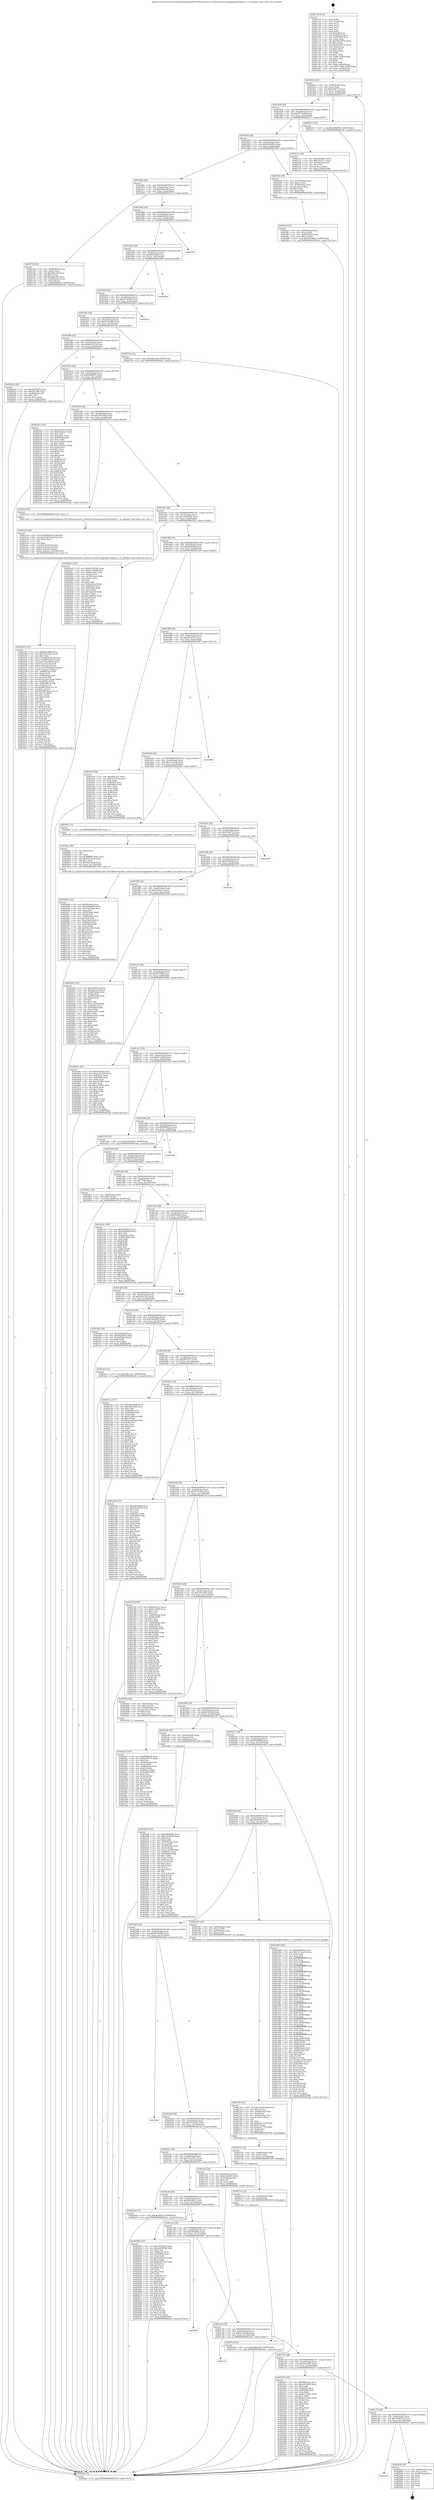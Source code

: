 digraph "0x4017a0" {
  label = "0x4017a0 (/mnt/c/Users/mathe/Desktop/tcc/POCII/binaries/extr_nodemcu-firmwareappsqlite3sqlite3.c_et_getdigit_Final-ollvm.out::main(0))"
  labelloc = "t"
  node[shape=record]

  Entry [label="",width=0.3,height=0.3,shape=circle,fillcolor=black,style=filled]
  "0x401814" [label="{
     0x401814 [32]\l
     | [instrs]\l
     &nbsp;&nbsp;0x401814 \<+6\>: mov -0x90(%rbp),%eax\l
     &nbsp;&nbsp;0x40181a \<+2\>: mov %eax,%ecx\l
     &nbsp;&nbsp;0x40181c \<+6\>: sub $0x8cdf9775,%ecx\l
     &nbsp;&nbsp;0x401822 \<+6\>: mov %eax,-0xa4(%rbp)\l
     &nbsp;&nbsp;0x401828 \<+6\>: mov %ecx,-0xa8(%rbp)\l
     &nbsp;&nbsp;0x40182e \<+6\>: je 0000000000402512 \<main+0xd72\>\l
  }"]
  "0x402512" [label="{
     0x402512 [15]\l
     | [instrs]\l
     &nbsp;&nbsp;0x402512 \<+10\>: movl $0xb56bf953,-0x90(%rbp)\l
     &nbsp;&nbsp;0x40251c \<+5\>: jmp 0000000000402a4c \<main+0x12ac\>\l
  }"]
  "0x401834" [label="{
     0x401834 [28]\l
     | [instrs]\l
     &nbsp;&nbsp;0x401834 \<+5\>: jmp 0000000000401839 \<main+0x99\>\l
     &nbsp;&nbsp;0x401839 \<+6\>: mov -0xa4(%rbp),%eax\l
     &nbsp;&nbsp;0x40183f \<+5\>: sub $0x977c6ddf,%eax\l
     &nbsp;&nbsp;0x401844 \<+6\>: mov %eax,-0xac(%rbp)\l
     &nbsp;&nbsp;0x40184a \<+6\>: je 000000000040211c \<main+0x97c\>\l
  }"]
  Exit [label="",width=0.3,height=0.3,shape=circle,fillcolor=black,style=filled,peripheries=2]
  "0x40211c" [label="{
     0x40211c [30]\l
     | [instrs]\l
     &nbsp;&nbsp;0x40211c \<+5\>: mov $0x64232fd7,%eax\l
     &nbsp;&nbsp;0x402121 \<+5\>: mov $0x281f7e71,%ecx\l
     &nbsp;&nbsp;0x402126 \<+3\>: mov -0x2a(%rbp),%dl\l
     &nbsp;&nbsp;0x402129 \<+3\>: test $0x1,%dl\l
     &nbsp;&nbsp;0x40212c \<+3\>: cmovne %ecx,%eax\l
     &nbsp;&nbsp;0x40212f \<+6\>: mov %eax,-0x90(%rbp)\l
     &nbsp;&nbsp;0x402135 \<+5\>: jmp 0000000000402a4c \<main+0x12ac\>\l
  }"]
  "0x401850" [label="{
     0x401850 [28]\l
     | [instrs]\l
     &nbsp;&nbsp;0x401850 \<+5\>: jmp 0000000000401855 \<main+0xb5\>\l
     &nbsp;&nbsp;0x401855 \<+6\>: mov -0xa4(%rbp),%eax\l
     &nbsp;&nbsp;0x40185b \<+5\>: sub $0x9b624d5e,%eax\l
     &nbsp;&nbsp;0x401860 \<+6\>: mov %eax,-0xb0(%rbp)\l
     &nbsp;&nbsp;0x401866 \<+6\>: je 0000000000401fd2 \<main+0x832\>\l
  }"]
  "0x401c94" [label="{
     0x401c94\l
  }", style=dashed]
  "0x401fd2" [label="{
     0x401fd2 [29]\l
     | [instrs]\l
     &nbsp;&nbsp;0x401fd2 \<+4\>: mov -0x70(%rbp),%rax\l
     &nbsp;&nbsp;0x401fd6 \<+6\>: movl $0x1,(%rax)\l
     &nbsp;&nbsp;0x401fdc \<+4\>: mov -0x70(%rbp),%rax\l
     &nbsp;&nbsp;0x401fe0 \<+3\>: movslq (%rax),%rax\l
     &nbsp;&nbsp;0x401fe3 \<+4\>: shl $0x3,%rax\l
     &nbsp;&nbsp;0x401fe7 \<+3\>: mov %rax,%rdi\l
     &nbsp;&nbsp;0x401fea \<+5\>: call 0000000000401050 \<malloc@plt\>\l
     | [calls]\l
     &nbsp;&nbsp;0x401050 \{1\} (unknown)\l
  }"]
  "0x40186c" [label="{
     0x40186c [28]\l
     | [instrs]\l
     &nbsp;&nbsp;0x40186c \<+5\>: jmp 0000000000401871 \<main+0xd1\>\l
     &nbsp;&nbsp;0x401871 \<+6\>: mov -0xa4(%rbp),%eax\l
     &nbsp;&nbsp;0x401877 \<+5\>: sub $0x9d8c2b8f,%eax\l
     &nbsp;&nbsp;0x40187c \<+6\>: mov %eax,-0xb4(%rbp)\l
     &nbsp;&nbsp;0x401882 \<+6\>: je 000000000040275d \<main+0xfbd\>\l
  }"]
  "0x40283d" [label="{
     0x40283d [24]\l
     | [instrs]\l
     &nbsp;&nbsp;0x40283d \<+7\>: mov -0x88(%rbp),%rax\l
     &nbsp;&nbsp;0x402844 \<+2\>: mov (%rax),%eax\l
     &nbsp;&nbsp;0x402846 \<+4\>: lea -0x28(%rbp),%rsp\l
     &nbsp;&nbsp;0x40284a \<+1\>: pop %rbx\l
     &nbsp;&nbsp;0x40284b \<+2\>: pop %r12\l
     &nbsp;&nbsp;0x40284d \<+2\>: pop %r13\l
     &nbsp;&nbsp;0x40284f \<+2\>: pop %r14\l
     &nbsp;&nbsp;0x402851 \<+2\>: pop %r15\l
     &nbsp;&nbsp;0x402853 \<+1\>: pop %rbp\l
     &nbsp;&nbsp;0x402854 \<+1\>: ret\l
  }"]
  "0x40275d" [label="{
     0x40275d [42]\l
     | [instrs]\l
     &nbsp;&nbsp;0x40275d \<+4\>: mov -0x48(%rbp),%rax\l
     &nbsp;&nbsp;0x402761 \<+2\>: mov (%rax),%ecx\l
     &nbsp;&nbsp;0x402763 \<+6\>: sub $0xaffeceb6,%ecx\l
     &nbsp;&nbsp;0x402769 \<+3\>: add $0x1,%ecx\l
     &nbsp;&nbsp;0x40276c \<+6\>: add $0xaffeceb6,%ecx\l
     &nbsp;&nbsp;0x402772 \<+4\>: mov -0x48(%rbp),%rax\l
     &nbsp;&nbsp;0x402776 \<+2\>: mov %ecx,(%rax)\l
     &nbsp;&nbsp;0x402778 \<+10\>: movl $0xb56bf953,-0x90(%rbp)\l
     &nbsp;&nbsp;0x402782 \<+5\>: jmp 0000000000402a4c \<main+0x12ac\>\l
  }"]
  "0x401888" [label="{
     0x401888 [28]\l
     | [instrs]\l
     &nbsp;&nbsp;0x401888 \<+5\>: jmp 000000000040188d \<main+0xed\>\l
     &nbsp;&nbsp;0x40188d \<+6\>: mov -0xa4(%rbp),%eax\l
     &nbsp;&nbsp;0x401893 \<+5\>: sub $0xa0d5f8a2,%eax\l
     &nbsp;&nbsp;0x401898 \<+6\>: mov %eax,-0xb8(%rbp)\l
     &nbsp;&nbsp;0x40189e \<+6\>: je 0000000000402855 \<main+0x10b5\>\l
  }"]
  "0x4027ef" [label="{
     0x4027ef [15]\l
     | [instrs]\l
     &nbsp;&nbsp;0x4027ef \<+10\>: movl $0xfd9ee455,-0x90(%rbp)\l
     &nbsp;&nbsp;0x4027f9 \<+5\>: jmp 0000000000402a4c \<main+0x12ac\>\l
  }"]
  "0x402855" [label="{
     0x402855\l
  }", style=dashed]
  "0x4018a4" [label="{
     0x4018a4 [28]\l
     | [instrs]\l
     &nbsp;&nbsp;0x4018a4 \<+5\>: jmp 00000000004018a9 \<main+0x109\>\l
     &nbsp;&nbsp;0x4018a9 \<+6\>: mov -0xa4(%rbp),%eax\l
     &nbsp;&nbsp;0x4018af \<+5\>: sub $0xa8035aa6,%eax\l
     &nbsp;&nbsp;0x4018b4 \<+6\>: mov %eax,-0xbc(%rbp)\l
     &nbsp;&nbsp;0x4018ba \<+6\>: je 000000000040280d \<main+0x106d\>\l
  }"]
  "0x4027e3" [label="{
     0x4027e3 [12]\l
     | [instrs]\l
     &nbsp;&nbsp;0x4027e3 \<+4\>: mov -0x50(%rbp),%rdi\l
     &nbsp;&nbsp;0x4027e7 \<+3\>: mov (%rdi),%rdi\l
     &nbsp;&nbsp;0x4027ea \<+5\>: call 0000000000401030 \<free@plt\>\l
     | [calls]\l
     &nbsp;&nbsp;0x401030 \{1\} (unknown)\l
  }"]
  "0x40280d" [label="{
     0x40280d\l
  }", style=dashed]
  "0x4018c0" [label="{
     0x4018c0 [28]\l
     | [instrs]\l
     &nbsp;&nbsp;0x4018c0 \<+5\>: jmp 00000000004018c5 \<main+0x125\>\l
     &nbsp;&nbsp;0x4018c5 \<+6\>: mov -0xa4(%rbp),%eax\l
     &nbsp;&nbsp;0x4018cb \<+5\>: sub $0xa97dd5d2,%eax\l
     &nbsp;&nbsp;0x4018d0 \<+6\>: mov %eax,-0xc0(%rbp)\l
     &nbsp;&nbsp;0x4018d6 \<+6\>: je 00000000004028ca \<main+0x112a\>\l
  }"]
  "0x4027d1" [label="{
     0x4027d1 [18]\l
     | [instrs]\l
     &nbsp;&nbsp;0x4027d1 \<+4\>: mov -0x68(%rbp),%rdi\l
     &nbsp;&nbsp;0x4027d5 \<+3\>: mov (%rdi),%rdi\l
     &nbsp;&nbsp;0x4027d8 \<+6\>: mov %eax,-0x158(%rbp)\l
     &nbsp;&nbsp;0x4027de \<+5\>: call 0000000000401030 \<free@plt\>\l
     | [calls]\l
     &nbsp;&nbsp;0x401030 \{1\} (unknown)\l
  }"]
  "0x4028ca" [label="{
     0x4028ca\l
  }", style=dashed]
  "0x4018dc" [label="{
     0x4018dc [28]\l
     | [instrs]\l
     &nbsp;&nbsp;0x4018dc \<+5\>: jmp 00000000004018e1 \<main+0x141\>\l
     &nbsp;&nbsp;0x4018e1 \<+6\>: mov -0xa4(%rbp),%eax\l
     &nbsp;&nbsp;0x4018e7 \<+5\>: sub $0xb1b9ab09,%eax\l
     &nbsp;&nbsp;0x4018ec \<+6\>: mov %eax,-0xc4(%rbp)\l
     &nbsp;&nbsp;0x4018f2 \<+6\>: je 000000000040274e \<main+0xfae\>\l
  }"]
  "0x40279a" [label="{
     0x40279a [55]\l
     | [instrs]\l
     &nbsp;&nbsp;0x40279a \<+10\>: movabs $0x4030d6,%rdi\l
     &nbsp;&nbsp;0x4027a4 \<+5\>: mov $0x1a,%ecx\l
     &nbsp;&nbsp;0x4027a9 \<+4\>: mov -0x40(%rbp),%rsi\l
     &nbsp;&nbsp;0x4027ad \<+2\>: mov %al,(%rsi)\l
     &nbsp;&nbsp;0x4027af \<+4\>: mov -0x40(%rbp),%rsi\l
     &nbsp;&nbsp;0x4027b3 \<+3\>: movsbl (%rsi),%eax\l
     &nbsp;&nbsp;0x4027b6 \<+1\>: cltd\l
     &nbsp;&nbsp;0x4027b7 \<+2\>: idiv %ecx\l
     &nbsp;&nbsp;0x4027b9 \<+6\>: add $0xbad1c739,%edx\l
     &nbsp;&nbsp;0x4027bf \<+3\>: add $0x61,%edx\l
     &nbsp;&nbsp;0x4027c2 \<+6\>: sub $0xbad1c739,%edx\l
     &nbsp;&nbsp;0x4027c8 \<+2\>: mov %edx,%esi\l
     &nbsp;&nbsp;0x4027ca \<+2\>: mov $0x0,%al\l
     &nbsp;&nbsp;0x4027cc \<+5\>: call 0000000000401040 \<printf@plt\>\l
     | [calls]\l
     &nbsp;&nbsp;0x401040 \{1\} (unknown)\l
  }"]
  "0x40274e" [label="{
     0x40274e [15]\l
     | [instrs]\l
     &nbsp;&nbsp;0x40274e \<+10\>: movl $0x9d8c2b8f,-0x90(%rbp)\l
     &nbsp;&nbsp;0x402758 \<+5\>: jmp 0000000000402a4c \<main+0x12ac\>\l
  }"]
  "0x4018f8" [label="{
     0x4018f8 [28]\l
     | [instrs]\l
     &nbsp;&nbsp;0x4018f8 \<+5\>: jmp 00000000004018fd \<main+0x15d\>\l
     &nbsp;&nbsp;0x4018fd \<+6\>: mov -0xa4(%rbp),%eax\l
     &nbsp;&nbsp;0x401903 \<+5\>: sub $0xb4223c5f,%eax\l
     &nbsp;&nbsp;0x401908 \<+6\>: mov %eax,-0xc8(%rbp)\l
     &nbsp;&nbsp;0x40190e \<+6\>: je 000000000040262e \<main+0xe8e\>\l
  }"]
  "0x4026d4" [label="{
     0x4026d4 [122]\l
     | [instrs]\l
     &nbsp;&nbsp;0x4026d4 \<+5\>: mov $0xfd5e6da,%ecx\l
     &nbsp;&nbsp;0x4026d9 \<+5\>: mov $0xb1b9ab09,%edx\l
     &nbsp;&nbsp;0x4026de \<+6\>: mov -0x154(%rbp),%esi\l
     &nbsp;&nbsp;0x4026e4 \<+3\>: imul %eax,%esi\l
     &nbsp;&nbsp;0x4026e7 \<+4\>: mov -0x50(%rbp),%rdi\l
     &nbsp;&nbsp;0x4026eb \<+3\>: mov (%rdi),%rdi\l
     &nbsp;&nbsp;0x4026ee \<+4\>: mov -0x48(%rbp),%r8\l
     &nbsp;&nbsp;0x4026f2 \<+3\>: movslq (%r8),%r8\l
     &nbsp;&nbsp;0x4026f5 \<+4\>: mov %esi,(%rdi,%r8,4)\l
     &nbsp;&nbsp;0x4026f9 \<+7\>: mov 0x40505c,%eax\l
     &nbsp;&nbsp;0x402700 \<+7\>: mov 0x405060,%esi\l
     &nbsp;&nbsp;0x402707 \<+3\>: mov %eax,%r9d\l
     &nbsp;&nbsp;0x40270a \<+7\>: add $0x582e5543,%r9d\l
     &nbsp;&nbsp;0x402711 \<+4\>: sub $0x1,%r9d\l
     &nbsp;&nbsp;0x402715 \<+7\>: sub $0x582e5543,%r9d\l
     &nbsp;&nbsp;0x40271c \<+4\>: imul %r9d,%eax\l
     &nbsp;&nbsp;0x402720 \<+3\>: and $0x1,%eax\l
     &nbsp;&nbsp;0x402723 \<+3\>: cmp $0x0,%eax\l
     &nbsp;&nbsp;0x402726 \<+4\>: sete %r10b\l
     &nbsp;&nbsp;0x40272a \<+3\>: cmp $0xa,%esi\l
     &nbsp;&nbsp;0x40272d \<+4\>: setl %r11b\l
     &nbsp;&nbsp;0x402731 \<+3\>: mov %r10b,%bl\l
     &nbsp;&nbsp;0x402734 \<+3\>: and %r11b,%bl\l
     &nbsp;&nbsp;0x402737 \<+3\>: xor %r11b,%r10b\l
     &nbsp;&nbsp;0x40273a \<+3\>: or %r10b,%bl\l
     &nbsp;&nbsp;0x40273d \<+3\>: test $0x1,%bl\l
     &nbsp;&nbsp;0x402740 \<+3\>: cmovne %edx,%ecx\l
     &nbsp;&nbsp;0x402743 \<+6\>: mov %ecx,-0x90(%rbp)\l
     &nbsp;&nbsp;0x402749 \<+5\>: jmp 0000000000402a4c \<main+0x12ac\>\l
  }"]
  "0x40262e" [label="{
     0x40262e [30]\l
     | [instrs]\l
     &nbsp;&nbsp;0x40262e \<+5\>: mov $0x44f39458,%eax\l
     &nbsp;&nbsp;0x402633 \<+5\>: mov $0xf3074ffe,%ecx\l
     &nbsp;&nbsp;0x402638 \<+3\>: mov -0x29(%rbp),%dl\l
     &nbsp;&nbsp;0x40263b \<+3\>: test $0x1,%dl\l
     &nbsp;&nbsp;0x40263e \<+3\>: cmovne %ecx,%eax\l
     &nbsp;&nbsp;0x402641 \<+6\>: mov %eax,-0x90(%rbp)\l
     &nbsp;&nbsp;0x402647 \<+5\>: jmp 0000000000402a4c \<main+0x12ac\>\l
  }"]
  "0x401914" [label="{
     0x401914 [28]\l
     | [instrs]\l
     &nbsp;&nbsp;0x401914 \<+5\>: jmp 0000000000401919 \<main+0x179\>\l
     &nbsp;&nbsp;0x401919 \<+6\>: mov -0xa4(%rbp),%eax\l
     &nbsp;&nbsp;0x40191f \<+5\>: sub $0xb56bf953,%eax\l
     &nbsp;&nbsp;0x401924 \<+6\>: mov %eax,-0xcc(%rbp)\l
     &nbsp;&nbsp;0x40192a \<+6\>: je 0000000000402521 \<main+0xd81\>\l
  }"]
  "0x4026ac" [label="{
     0x4026ac [40]\l
     | [instrs]\l
     &nbsp;&nbsp;0x4026ac \<+5\>: mov $0x2,%ecx\l
     &nbsp;&nbsp;0x4026b1 \<+1\>: cltd\l
     &nbsp;&nbsp;0x4026b2 \<+2\>: idiv %ecx\l
     &nbsp;&nbsp;0x4026b4 \<+6\>: imul $0xfffffffe,%edx,%ecx\l
     &nbsp;&nbsp;0x4026ba \<+6\>: add $0x382141eb,%ecx\l
     &nbsp;&nbsp;0x4026c0 \<+3\>: add $0x1,%ecx\l
     &nbsp;&nbsp;0x4026c3 \<+6\>: sub $0x382141eb,%ecx\l
     &nbsp;&nbsp;0x4026c9 \<+6\>: mov %ecx,-0x154(%rbp)\l
     &nbsp;&nbsp;0x4026cf \<+5\>: call 0000000000401160 \<next_i\>\l
     | [calls]\l
     &nbsp;&nbsp;0x401160 \{1\} (/mnt/c/Users/mathe/Desktop/tcc/POCII/binaries/extr_nodemcu-firmwareappsqlite3sqlite3.c_et_getdigit_Final-ollvm.out::next_i)\l
  }"]
  "0x402521" [label="{
     0x402521 [147]\l
     | [instrs]\l
     &nbsp;&nbsp;0x402521 \<+5\>: mov $0xf1b0d71d,%eax\l
     &nbsp;&nbsp;0x402526 \<+5\>: mov $0xf24abae1,%ecx\l
     &nbsp;&nbsp;0x40252b \<+2\>: mov $0x1,%dl\l
     &nbsp;&nbsp;0x40252d \<+7\>: mov 0x40505c,%esi\l
     &nbsp;&nbsp;0x402534 \<+7\>: mov 0x405060,%edi\l
     &nbsp;&nbsp;0x40253b \<+3\>: mov %esi,%r8d\l
     &nbsp;&nbsp;0x40253e \<+7\>: sub $0xc52d6b1e,%r8d\l
     &nbsp;&nbsp;0x402545 \<+4\>: sub $0x1,%r8d\l
     &nbsp;&nbsp;0x402549 \<+7\>: add $0xc52d6b1e,%r8d\l
     &nbsp;&nbsp;0x402550 \<+4\>: imul %r8d,%esi\l
     &nbsp;&nbsp;0x402554 \<+3\>: and $0x1,%esi\l
     &nbsp;&nbsp;0x402557 \<+3\>: cmp $0x0,%esi\l
     &nbsp;&nbsp;0x40255a \<+4\>: sete %r9b\l
     &nbsp;&nbsp;0x40255e \<+3\>: cmp $0xa,%edi\l
     &nbsp;&nbsp;0x402561 \<+4\>: setl %r10b\l
     &nbsp;&nbsp;0x402565 \<+3\>: mov %r9b,%r11b\l
     &nbsp;&nbsp;0x402568 \<+4\>: xor $0xff,%r11b\l
     &nbsp;&nbsp;0x40256c \<+3\>: mov %r10b,%bl\l
     &nbsp;&nbsp;0x40256f \<+3\>: xor $0xff,%bl\l
     &nbsp;&nbsp;0x402572 \<+3\>: xor $0x1,%dl\l
     &nbsp;&nbsp;0x402575 \<+3\>: mov %r11b,%r14b\l
     &nbsp;&nbsp;0x402578 \<+4\>: and $0xff,%r14b\l
     &nbsp;&nbsp;0x40257c \<+3\>: and %dl,%r9b\l
     &nbsp;&nbsp;0x40257f \<+3\>: mov %bl,%r15b\l
     &nbsp;&nbsp;0x402582 \<+4\>: and $0xff,%r15b\l
     &nbsp;&nbsp;0x402586 \<+3\>: and %dl,%r10b\l
     &nbsp;&nbsp;0x402589 \<+3\>: or %r9b,%r14b\l
     &nbsp;&nbsp;0x40258c \<+3\>: or %r10b,%r15b\l
     &nbsp;&nbsp;0x40258f \<+3\>: xor %r15b,%r14b\l
     &nbsp;&nbsp;0x402592 \<+3\>: or %bl,%r11b\l
     &nbsp;&nbsp;0x402595 \<+4\>: xor $0xff,%r11b\l
     &nbsp;&nbsp;0x402599 \<+3\>: or $0x1,%dl\l
     &nbsp;&nbsp;0x40259c \<+3\>: and %dl,%r11b\l
     &nbsp;&nbsp;0x40259f \<+3\>: or %r11b,%r14b\l
     &nbsp;&nbsp;0x4025a2 \<+4\>: test $0x1,%r14b\l
     &nbsp;&nbsp;0x4025a6 \<+3\>: cmovne %ecx,%eax\l
     &nbsp;&nbsp;0x4025a9 \<+6\>: mov %eax,-0x90(%rbp)\l
     &nbsp;&nbsp;0x4025af \<+5\>: jmp 0000000000402a4c \<main+0x12ac\>\l
  }"]
  "0x401930" [label="{
     0x401930 [28]\l
     | [instrs]\l
     &nbsp;&nbsp;0x401930 \<+5\>: jmp 0000000000401935 \<main+0x195\>\l
     &nbsp;&nbsp;0x401935 \<+6\>: mov -0xa4(%rbp),%eax\l
     &nbsp;&nbsp;0x40193b \<+5\>: sub $0xc5b478a0,%eax\l
     &nbsp;&nbsp;0x401940 \<+6\>: mov %eax,-0xd0(%rbp)\l
     &nbsp;&nbsp;0x401946 \<+6\>: je 00000000004021cd \<main+0xa2d\>\l
  }"]
  "0x4024a7" [label="{
     0x4024a7 [107]\l
     | [instrs]\l
     &nbsp;&nbsp;0x4024a7 \<+5\>: mov $0xf9994a32,%ecx\l
     &nbsp;&nbsp;0x4024ac \<+5\>: mov $0x8cdf9775,%edx\l
     &nbsp;&nbsp;0x4024b1 \<+2\>: xor %esi,%esi\l
     &nbsp;&nbsp;0x4024b3 \<+4\>: mov -0x50(%rbp),%rdi\l
     &nbsp;&nbsp;0x4024b7 \<+3\>: mov %rax,(%rdi)\l
     &nbsp;&nbsp;0x4024ba \<+4\>: mov -0x48(%rbp),%rax\l
     &nbsp;&nbsp;0x4024be \<+6\>: movl $0x0,(%rax)\l
     &nbsp;&nbsp;0x4024c4 \<+8\>: mov 0x40505c,%r8d\l
     &nbsp;&nbsp;0x4024cc \<+8\>: mov 0x405060,%r9d\l
     &nbsp;&nbsp;0x4024d4 \<+3\>: sub $0x1,%esi\l
     &nbsp;&nbsp;0x4024d7 \<+3\>: mov %r8d,%r10d\l
     &nbsp;&nbsp;0x4024da \<+3\>: add %esi,%r10d\l
     &nbsp;&nbsp;0x4024dd \<+4\>: imul %r10d,%r8d\l
     &nbsp;&nbsp;0x4024e1 \<+4\>: and $0x1,%r8d\l
     &nbsp;&nbsp;0x4024e5 \<+4\>: cmp $0x0,%r8d\l
     &nbsp;&nbsp;0x4024e9 \<+4\>: sete %r11b\l
     &nbsp;&nbsp;0x4024ed \<+4\>: cmp $0xa,%r9d\l
     &nbsp;&nbsp;0x4024f1 \<+3\>: setl %bl\l
     &nbsp;&nbsp;0x4024f4 \<+3\>: mov %r11b,%r14b\l
     &nbsp;&nbsp;0x4024f7 \<+3\>: and %bl,%r14b\l
     &nbsp;&nbsp;0x4024fa \<+3\>: xor %bl,%r11b\l
     &nbsp;&nbsp;0x4024fd \<+3\>: or %r11b,%r14b\l
     &nbsp;&nbsp;0x402500 \<+4\>: test $0x1,%r14b\l
     &nbsp;&nbsp;0x402504 \<+3\>: cmovne %edx,%ecx\l
     &nbsp;&nbsp;0x402507 \<+6\>: mov %ecx,-0x90(%rbp)\l
     &nbsp;&nbsp;0x40250d \<+5\>: jmp 0000000000402a4c \<main+0x12ac\>\l
  }"]
  "0x4021cd" [label="{
     0x4021cd [5]\l
     | [instrs]\l
     &nbsp;&nbsp;0x4021cd \<+5\>: call 0000000000401160 \<next_i\>\l
     | [calls]\l
     &nbsp;&nbsp;0x401160 \{1\} (/mnt/c/Users/mathe/Desktop/tcc/POCII/binaries/extr_nodemcu-firmwareappsqlite3sqlite3.c_et_getdigit_Final-ollvm.out::next_i)\l
  }"]
  "0x40194c" [label="{
     0x40194c [28]\l
     | [instrs]\l
     &nbsp;&nbsp;0x40194c \<+5\>: jmp 0000000000401951 \<main+0x1b1\>\l
     &nbsp;&nbsp;0x401951 \<+6\>: mov -0xa4(%rbp),%eax\l
     &nbsp;&nbsp;0x401957 \<+5\>: sub $0xcd4265d6,%eax\l
     &nbsp;&nbsp;0x40195c \<+6\>: mov %eax,-0xd4(%rbp)\l
     &nbsp;&nbsp;0x401962 \<+6\>: je 00000000004020a2 \<main+0x902\>\l
  }"]
  "0x401c78" [label="{
     0x401c78 [28]\l
     | [instrs]\l
     &nbsp;&nbsp;0x401c78 \<+5\>: jmp 0000000000401c7d \<main+0x4dd\>\l
     &nbsp;&nbsp;0x401c7d \<+6\>: mov -0xa4(%rbp),%eax\l
     &nbsp;&nbsp;0x401c83 \<+5\>: sub $0x7bb4013a,%eax\l
     &nbsp;&nbsp;0x401c88 \<+6\>: mov %eax,-0x148(%rbp)\l
     &nbsp;&nbsp;0x401c8e \<+6\>: je 000000000040283d \<main+0x109d\>\l
  }"]
  "0x4020a2" [label="{
     0x4020a2 [122]\l
     | [instrs]\l
     &nbsp;&nbsp;0x4020a2 \<+5\>: mov $0xa97dd5d2,%eax\l
     &nbsp;&nbsp;0x4020a7 \<+5\>: mov $0x977c6ddf,%ecx\l
     &nbsp;&nbsp;0x4020ac \<+4\>: mov -0x60(%rbp),%rdx\l
     &nbsp;&nbsp;0x4020b0 \<+2\>: mov (%rdx),%esi\l
     &nbsp;&nbsp;0x4020b2 \<+4\>: mov -0x70(%rbp),%rdx\l
     &nbsp;&nbsp;0x4020b6 \<+2\>: cmp (%rdx),%esi\l
     &nbsp;&nbsp;0x4020b8 \<+4\>: setl %dil\l
     &nbsp;&nbsp;0x4020bc \<+4\>: and $0x1,%dil\l
     &nbsp;&nbsp;0x4020c0 \<+4\>: mov %dil,-0x2a(%rbp)\l
     &nbsp;&nbsp;0x4020c4 \<+7\>: mov 0x40505c,%esi\l
     &nbsp;&nbsp;0x4020cb \<+8\>: mov 0x405060,%r8d\l
     &nbsp;&nbsp;0x4020d3 \<+3\>: mov %esi,%r9d\l
     &nbsp;&nbsp;0x4020d6 \<+7\>: sub $0x7ddfe50,%r9d\l
     &nbsp;&nbsp;0x4020dd \<+4\>: sub $0x1,%r9d\l
     &nbsp;&nbsp;0x4020e1 \<+7\>: add $0x7ddfe50,%r9d\l
     &nbsp;&nbsp;0x4020e8 \<+4\>: imul %r9d,%esi\l
     &nbsp;&nbsp;0x4020ec \<+3\>: and $0x1,%esi\l
     &nbsp;&nbsp;0x4020ef \<+3\>: cmp $0x0,%esi\l
     &nbsp;&nbsp;0x4020f2 \<+4\>: sete %dil\l
     &nbsp;&nbsp;0x4020f6 \<+4\>: cmp $0xa,%r8d\l
     &nbsp;&nbsp;0x4020fa \<+4\>: setl %r10b\l
     &nbsp;&nbsp;0x4020fe \<+3\>: mov %dil,%r11b\l
     &nbsp;&nbsp;0x402101 \<+3\>: and %r10b,%r11b\l
     &nbsp;&nbsp;0x402104 \<+3\>: xor %r10b,%dil\l
     &nbsp;&nbsp;0x402107 \<+3\>: or %dil,%r11b\l
     &nbsp;&nbsp;0x40210a \<+4\>: test $0x1,%r11b\l
     &nbsp;&nbsp;0x40210e \<+3\>: cmovne %ecx,%eax\l
     &nbsp;&nbsp;0x402111 \<+6\>: mov %eax,-0x90(%rbp)\l
     &nbsp;&nbsp;0x402117 \<+5\>: jmp 0000000000402a4c \<main+0x12ac\>\l
  }"]
  "0x401968" [label="{
     0x401968 [28]\l
     | [instrs]\l
     &nbsp;&nbsp;0x401968 \<+5\>: jmp 000000000040196d \<main+0x1cd\>\l
     &nbsp;&nbsp;0x40196d \<+6\>: mov -0xa4(%rbp),%eax\l
     &nbsp;&nbsp;0x401973 \<+5\>: sub $0xd02824af,%eax\l
     &nbsp;&nbsp;0x401978 \<+6\>: mov %eax,-0xd8(%rbp)\l
     &nbsp;&nbsp;0x40197e \<+6\>: je 00000000004022e9 \<main+0xb49\>\l
  }"]
  "0x4023f7" [label="{
     0x4023f7 [147]\l
     | [instrs]\l
     &nbsp;&nbsp;0x4023f7 \<+5\>: mov $0xf9994a32,%eax\l
     &nbsp;&nbsp;0x4023fc \<+5\>: mov $0x3d51a952,%ecx\l
     &nbsp;&nbsp;0x402401 \<+2\>: mov $0x1,%dl\l
     &nbsp;&nbsp;0x402403 \<+7\>: mov 0x40505c,%esi\l
     &nbsp;&nbsp;0x40240a \<+7\>: mov 0x405060,%edi\l
     &nbsp;&nbsp;0x402411 \<+3\>: mov %esi,%r8d\l
     &nbsp;&nbsp;0x402414 \<+7\>: sub $0x8412cd32,%r8d\l
     &nbsp;&nbsp;0x40241b \<+4\>: sub $0x1,%r8d\l
     &nbsp;&nbsp;0x40241f \<+7\>: add $0x8412cd32,%r8d\l
     &nbsp;&nbsp;0x402426 \<+4\>: imul %r8d,%esi\l
     &nbsp;&nbsp;0x40242a \<+3\>: and $0x1,%esi\l
     &nbsp;&nbsp;0x40242d \<+3\>: cmp $0x0,%esi\l
     &nbsp;&nbsp;0x402430 \<+4\>: sete %r9b\l
     &nbsp;&nbsp;0x402434 \<+3\>: cmp $0xa,%edi\l
     &nbsp;&nbsp;0x402437 \<+4\>: setl %r10b\l
     &nbsp;&nbsp;0x40243b \<+3\>: mov %r9b,%r11b\l
     &nbsp;&nbsp;0x40243e \<+4\>: xor $0xff,%r11b\l
     &nbsp;&nbsp;0x402442 \<+3\>: mov %r10b,%bl\l
     &nbsp;&nbsp;0x402445 \<+3\>: xor $0xff,%bl\l
     &nbsp;&nbsp;0x402448 \<+3\>: xor $0x1,%dl\l
     &nbsp;&nbsp;0x40244b \<+3\>: mov %r11b,%r14b\l
     &nbsp;&nbsp;0x40244e \<+4\>: and $0xff,%r14b\l
     &nbsp;&nbsp;0x402452 \<+3\>: and %dl,%r9b\l
     &nbsp;&nbsp;0x402455 \<+3\>: mov %bl,%r15b\l
     &nbsp;&nbsp;0x402458 \<+4\>: and $0xff,%r15b\l
     &nbsp;&nbsp;0x40245c \<+3\>: and %dl,%r10b\l
     &nbsp;&nbsp;0x40245f \<+3\>: or %r9b,%r14b\l
     &nbsp;&nbsp;0x402462 \<+3\>: or %r10b,%r15b\l
     &nbsp;&nbsp;0x402465 \<+3\>: xor %r15b,%r14b\l
     &nbsp;&nbsp;0x402468 \<+3\>: or %bl,%r11b\l
     &nbsp;&nbsp;0x40246b \<+4\>: xor $0xff,%r11b\l
     &nbsp;&nbsp;0x40246f \<+3\>: or $0x1,%dl\l
     &nbsp;&nbsp;0x402472 \<+3\>: and %dl,%r11b\l
     &nbsp;&nbsp;0x402475 \<+3\>: or %r11b,%r14b\l
     &nbsp;&nbsp;0x402478 \<+4\>: test $0x1,%r14b\l
     &nbsp;&nbsp;0x40247c \<+3\>: cmovne %ecx,%eax\l
     &nbsp;&nbsp;0x40247f \<+6\>: mov %eax,-0x90(%rbp)\l
     &nbsp;&nbsp;0x402485 \<+5\>: jmp 0000000000402a4c \<main+0x12ac\>\l
  }"]
  "0x4022e9" [label="{
     0x4022e9 [86]\l
     | [instrs]\l
     &nbsp;&nbsp;0x4022e9 \<+5\>: mov $0xdfc9c251,%eax\l
     &nbsp;&nbsp;0x4022ee \<+5\>: mov $0x3572314a,%ecx\l
     &nbsp;&nbsp;0x4022f3 \<+2\>: xor %edx,%edx\l
     &nbsp;&nbsp;0x4022f5 \<+7\>: mov 0x40505c,%esi\l
     &nbsp;&nbsp;0x4022fc \<+7\>: mov 0x405060,%edi\l
     &nbsp;&nbsp;0x402303 \<+3\>: sub $0x1,%edx\l
     &nbsp;&nbsp;0x402306 \<+3\>: mov %esi,%r8d\l
     &nbsp;&nbsp;0x402309 \<+3\>: add %edx,%r8d\l
     &nbsp;&nbsp;0x40230c \<+4\>: imul %r8d,%esi\l
     &nbsp;&nbsp;0x402310 \<+3\>: and $0x1,%esi\l
     &nbsp;&nbsp;0x402313 \<+3\>: cmp $0x0,%esi\l
     &nbsp;&nbsp;0x402316 \<+4\>: sete %r9b\l
     &nbsp;&nbsp;0x40231a \<+3\>: cmp $0xa,%edi\l
     &nbsp;&nbsp;0x40231d \<+4\>: setl %r10b\l
     &nbsp;&nbsp;0x402321 \<+3\>: mov %r9b,%r11b\l
     &nbsp;&nbsp;0x402324 \<+3\>: and %r10b,%r11b\l
     &nbsp;&nbsp;0x402327 \<+3\>: xor %r10b,%r9b\l
     &nbsp;&nbsp;0x40232a \<+3\>: or %r9b,%r11b\l
     &nbsp;&nbsp;0x40232d \<+4\>: test $0x1,%r11b\l
     &nbsp;&nbsp;0x402331 \<+3\>: cmovne %ecx,%eax\l
     &nbsp;&nbsp;0x402334 \<+6\>: mov %eax,-0x90(%rbp)\l
     &nbsp;&nbsp;0x40233a \<+5\>: jmp 0000000000402a4c \<main+0x12ac\>\l
  }"]
  "0x401984" [label="{
     0x401984 [28]\l
     | [instrs]\l
     &nbsp;&nbsp;0x401984 \<+5\>: jmp 0000000000401989 \<main+0x1e9\>\l
     &nbsp;&nbsp;0x401989 \<+6\>: mov -0xa4(%rbp),%eax\l
     &nbsp;&nbsp;0x40198f \<+5\>: sub $0xdfc9c251,%eax\l
     &nbsp;&nbsp;0x401994 \<+6\>: mov %eax,-0xdc(%rbp)\l
     &nbsp;&nbsp;0x40199a \<+6\>: je 000000000040296f \<main+0x11cf\>\l
  }"]
  "0x401c5c" [label="{
     0x401c5c [28]\l
     | [instrs]\l
     &nbsp;&nbsp;0x401c5c \<+5\>: jmp 0000000000401c61 \<main+0x4c1\>\l
     &nbsp;&nbsp;0x401c61 \<+6\>: mov -0xa4(%rbp),%eax\l
     &nbsp;&nbsp;0x401c67 \<+5\>: sub $0x64232fd7,%eax\l
     &nbsp;&nbsp;0x401c6c \<+6\>: mov %eax,-0x144(%rbp)\l
     &nbsp;&nbsp;0x401c72 \<+6\>: je 00000000004023f7 \<main+0xc57\>\l
  }"]
  "0x40296f" [label="{
     0x40296f\l
  }", style=dashed]
  "0x4019a0" [label="{
     0x4019a0 [28]\l
     | [instrs]\l
     &nbsp;&nbsp;0x4019a0 \<+5\>: jmp 00000000004019a5 \<main+0x205\>\l
     &nbsp;&nbsp;0x4019a5 \<+6\>: mov -0xa4(%rbp),%eax\l
     &nbsp;&nbsp;0x4019ab \<+5\>: sub $0xec33a14d,%eax\l
     &nbsp;&nbsp;0x4019b0 \<+6\>: mov %eax,-0xe0(%rbp)\l
     &nbsp;&nbsp;0x4019b6 \<+6\>: je 00000000004026a7 \<main+0xf07\>\l
  }"]
  "0x401e4c" [label="{
     0x401e4c\l
  }", style=dashed]
  "0x4026a7" [label="{
     0x4026a7 [5]\l
     | [instrs]\l
     &nbsp;&nbsp;0x4026a7 \<+5\>: call 0000000000401160 \<next_i\>\l
     | [calls]\l
     &nbsp;&nbsp;0x401160 \{1\} (/mnt/c/Users/mathe/Desktop/tcc/POCII/binaries/extr_nodemcu-firmwareappsqlite3sqlite3.c_et_getdigit_Final-ollvm.out::next_i)\l
  }"]
  "0x4019bc" [label="{
     0x4019bc [28]\l
     | [instrs]\l
     &nbsp;&nbsp;0x4019bc \<+5\>: jmp 00000000004019c1 \<main+0x221\>\l
     &nbsp;&nbsp;0x4019c1 \<+6\>: mov -0xa4(%rbp),%eax\l
     &nbsp;&nbsp;0x4019c7 \<+5\>: sub $0xf1b0d71d,%eax\l
     &nbsp;&nbsp;0x4019cc \<+6\>: mov %eax,-0xe4(%rbp)\l
     &nbsp;&nbsp;0x4019d2 \<+6\>: je 00000000004029d6 \<main+0x1236\>\l
  }"]
  "0x401c40" [label="{
     0x401c40 [28]\l
     | [instrs]\l
     &nbsp;&nbsp;0x401c40 \<+5\>: jmp 0000000000401c45 \<main+0x4a5\>\l
     &nbsp;&nbsp;0x401c45 \<+6\>: mov -0xa4(%rbp),%eax\l
     &nbsp;&nbsp;0x401c4b \<+5\>: sub $0x62ed24d9,%eax\l
     &nbsp;&nbsp;0x401c50 \<+6\>: mov %eax,-0x140(%rbp)\l
     &nbsp;&nbsp;0x401c56 \<+6\>: je 0000000000401e4c \<main+0x6ac\>\l
  }"]
  "0x4029d6" [label="{
     0x4029d6\l
  }", style=dashed]
  "0x4019d8" [label="{
     0x4019d8 [28]\l
     | [instrs]\l
     &nbsp;&nbsp;0x4019d8 \<+5\>: jmp 00000000004019dd \<main+0x23d\>\l
     &nbsp;&nbsp;0x4019dd \<+6\>: mov -0xa4(%rbp),%eax\l
     &nbsp;&nbsp;0x4019e3 \<+5\>: sub $0xf1b6f2dd,%eax\l
     &nbsp;&nbsp;0x4019e8 \<+6\>: mov %eax,-0xe8(%rbp)\l
     &nbsp;&nbsp;0x4019ee \<+6\>: je 00000000004027fe \<main+0x105e\>\l
  }"]
  "0x40289a" [label="{
     0x40289a\l
  }", style=dashed]
  "0x4027fe" [label="{
     0x4027fe\l
  }", style=dashed]
  "0x4019f4" [label="{
     0x4019f4 [28]\l
     | [instrs]\l
     &nbsp;&nbsp;0x4019f4 \<+5\>: jmp 00000000004019f9 \<main+0x259\>\l
     &nbsp;&nbsp;0x4019f9 \<+6\>: mov -0xa4(%rbp),%eax\l
     &nbsp;&nbsp;0x4019ff \<+5\>: sub $0xf24abae1,%eax\l
     &nbsp;&nbsp;0x401a04 \<+6\>: mov %eax,-0xec(%rbp)\l
     &nbsp;&nbsp;0x401a0a \<+6\>: je 00000000004025b4 \<main+0xe14\>\l
  }"]
  "0x402203" [label="{
     0x402203 [215]\l
     | [instrs]\l
     &nbsp;&nbsp;0x402203 \<+5\>: mov $0x4b22d96b,%ecx\l
     &nbsp;&nbsp;0x402208 \<+5\>: mov $0x532a3267,%edx\l
     &nbsp;&nbsp;0x40220d \<+3\>: mov $0x1,%sil\l
     &nbsp;&nbsp;0x402210 \<+8\>: movsd 0xdf8(%rip),%xmm1\l
     &nbsp;&nbsp;0x402218 \<+8\>: movsd 0xdf8(%rip),%xmm2\l
     &nbsp;&nbsp;0x402220 \<+4\>: cvtss2sd %xmm0,%xmm0\l
     &nbsp;&nbsp;0x402224 \<+4\>: divsd %xmm2,%xmm0\l
     &nbsp;&nbsp;0x402228 \<+4\>: addsd %xmm0,%xmm1\l
     &nbsp;&nbsp;0x40222c \<+8\>: movsd -0x150(%rbp),%xmm0\l
     &nbsp;&nbsp;0x402234 \<+4\>: mulsd %xmm1,%xmm0\l
     &nbsp;&nbsp;0x402238 \<+4\>: mov -0x68(%rbp),%rdi\l
     &nbsp;&nbsp;0x40223c \<+3\>: mov (%rdi),%rdi\l
     &nbsp;&nbsp;0x40223f \<+4\>: mov -0x60(%rbp),%r8\l
     &nbsp;&nbsp;0x402243 \<+3\>: movslq (%r8),%r8\l
     &nbsp;&nbsp;0x402246 \<+6\>: movsd %xmm0,(%rdi,%r8,8)\l
     &nbsp;&nbsp;0x40224c \<+8\>: mov 0x40505c,%r9d\l
     &nbsp;&nbsp;0x402254 \<+8\>: mov 0x405060,%r10d\l
     &nbsp;&nbsp;0x40225c \<+3\>: mov %r9d,%r11d\l
     &nbsp;&nbsp;0x40225f \<+7\>: sub $0x68f7fba4,%r11d\l
     &nbsp;&nbsp;0x402266 \<+4\>: sub $0x1,%r11d\l
     &nbsp;&nbsp;0x40226a \<+7\>: add $0x68f7fba4,%r11d\l
     &nbsp;&nbsp;0x402271 \<+4\>: imul %r11d,%r9d\l
     &nbsp;&nbsp;0x402275 \<+4\>: and $0x1,%r9d\l
     &nbsp;&nbsp;0x402279 \<+4\>: cmp $0x0,%r9d\l
     &nbsp;&nbsp;0x40227d \<+3\>: sete %bl\l
     &nbsp;&nbsp;0x402280 \<+4\>: cmp $0xa,%r10d\l
     &nbsp;&nbsp;0x402284 \<+4\>: setl %r14b\l
     &nbsp;&nbsp;0x402288 \<+3\>: mov %bl,%r15b\l
     &nbsp;&nbsp;0x40228b \<+4\>: xor $0xff,%r15b\l
     &nbsp;&nbsp;0x40228f \<+3\>: mov %r14b,%r12b\l
     &nbsp;&nbsp;0x402292 \<+4\>: xor $0xff,%r12b\l
     &nbsp;&nbsp;0x402296 \<+4\>: xor $0x0,%sil\l
     &nbsp;&nbsp;0x40229a \<+3\>: mov %r15b,%r13b\l
     &nbsp;&nbsp;0x40229d \<+4\>: and $0x0,%r13b\l
     &nbsp;&nbsp;0x4022a1 \<+3\>: and %sil,%bl\l
     &nbsp;&nbsp;0x4022a4 \<+3\>: mov %r12b,%dil\l
     &nbsp;&nbsp;0x4022a7 \<+4\>: and $0x0,%dil\l
     &nbsp;&nbsp;0x4022ab \<+3\>: and %sil,%r14b\l
     &nbsp;&nbsp;0x4022ae \<+3\>: or %bl,%r13b\l
     &nbsp;&nbsp;0x4022b1 \<+3\>: or %r14b,%dil\l
     &nbsp;&nbsp;0x4022b4 \<+3\>: xor %dil,%r13b\l
     &nbsp;&nbsp;0x4022b7 \<+3\>: or %r12b,%r15b\l
     &nbsp;&nbsp;0x4022ba \<+4\>: xor $0xff,%r15b\l
     &nbsp;&nbsp;0x4022be \<+4\>: or $0x0,%sil\l
     &nbsp;&nbsp;0x4022c2 \<+3\>: and %sil,%r15b\l
     &nbsp;&nbsp;0x4022c5 \<+3\>: or %r15b,%r13b\l
     &nbsp;&nbsp;0x4022c8 \<+4\>: test $0x1,%r13b\l
     &nbsp;&nbsp;0x4022cc \<+3\>: cmovne %edx,%ecx\l
     &nbsp;&nbsp;0x4022cf \<+6\>: mov %ecx,-0x90(%rbp)\l
     &nbsp;&nbsp;0x4022d5 \<+5\>: jmp 0000000000402a4c \<main+0x12ac\>\l
  }"]
  "0x4025b4" [label="{
     0x4025b4 [122]\l
     | [instrs]\l
     &nbsp;&nbsp;0x4025b4 \<+5\>: mov $0xf1b0d71d,%eax\l
     &nbsp;&nbsp;0x4025b9 \<+5\>: mov $0xb4223c5f,%ecx\l
     &nbsp;&nbsp;0x4025be \<+4\>: mov -0x48(%rbp),%rdx\l
     &nbsp;&nbsp;0x4025c2 \<+2\>: mov (%rdx),%esi\l
     &nbsp;&nbsp;0x4025c4 \<+4\>: mov -0x58(%rbp),%rdx\l
     &nbsp;&nbsp;0x4025c8 \<+2\>: cmp (%rdx),%esi\l
     &nbsp;&nbsp;0x4025ca \<+4\>: setl %dil\l
     &nbsp;&nbsp;0x4025ce \<+4\>: and $0x1,%dil\l
     &nbsp;&nbsp;0x4025d2 \<+4\>: mov %dil,-0x29(%rbp)\l
     &nbsp;&nbsp;0x4025d6 \<+7\>: mov 0x40505c,%esi\l
     &nbsp;&nbsp;0x4025dd \<+8\>: mov 0x405060,%r8d\l
     &nbsp;&nbsp;0x4025e5 \<+3\>: mov %esi,%r9d\l
     &nbsp;&nbsp;0x4025e8 \<+7\>: sub $0x8ec2fc01,%r9d\l
     &nbsp;&nbsp;0x4025ef \<+4\>: sub $0x1,%r9d\l
     &nbsp;&nbsp;0x4025f3 \<+7\>: add $0x8ec2fc01,%r9d\l
     &nbsp;&nbsp;0x4025fa \<+4\>: imul %r9d,%esi\l
     &nbsp;&nbsp;0x4025fe \<+3\>: and $0x1,%esi\l
     &nbsp;&nbsp;0x402601 \<+3\>: cmp $0x0,%esi\l
     &nbsp;&nbsp;0x402604 \<+4\>: sete %dil\l
     &nbsp;&nbsp;0x402608 \<+4\>: cmp $0xa,%r8d\l
     &nbsp;&nbsp;0x40260c \<+4\>: setl %r10b\l
     &nbsp;&nbsp;0x402610 \<+3\>: mov %dil,%r11b\l
     &nbsp;&nbsp;0x402613 \<+3\>: and %r10b,%r11b\l
     &nbsp;&nbsp;0x402616 \<+3\>: xor %r10b,%dil\l
     &nbsp;&nbsp;0x402619 \<+3\>: or %dil,%r11b\l
     &nbsp;&nbsp;0x40261c \<+4\>: test $0x1,%r11b\l
     &nbsp;&nbsp;0x402620 \<+3\>: cmovne %ecx,%eax\l
     &nbsp;&nbsp;0x402623 \<+6\>: mov %eax,-0x90(%rbp)\l
     &nbsp;&nbsp;0x402629 \<+5\>: jmp 0000000000402a4c \<main+0x12ac\>\l
  }"]
  "0x401a10" [label="{
     0x401a10 [28]\l
     | [instrs]\l
     &nbsp;&nbsp;0x401a10 \<+5\>: jmp 0000000000401a15 \<main+0x275\>\l
     &nbsp;&nbsp;0x401a15 \<+6\>: mov -0xa4(%rbp),%eax\l
     &nbsp;&nbsp;0x401a1b \<+5\>: sub $0xf3074ffe,%eax\l
     &nbsp;&nbsp;0x401a20 \<+6\>: mov %eax,-0xf0(%rbp)\l
     &nbsp;&nbsp;0x401a26 \<+6\>: je 000000000040264c \<main+0xeac\>\l
  }"]
  "0x4021d2" [label="{
     0x4021d2 [49]\l
     | [instrs]\l
     &nbsp;&nbsp;0x4021d2 \<+8\>: movsd 0xe46(%rip),%xmm0\l
     &nbsp;&nbsp;0x4021da \<+8\>: movsd 0xe46(%rip),%xmm1\l
     &nbsp;&nbsp;0x4021e2 \<+5\>: mov $0x2,%ecx\l
     &nbsp;&nbsp;0x4021e7 \<+1\>: cltd\l
     &nbsp;&nbsp;0x4021e8 \<+2\>: idiv %ecx\l
     &nbsp;&nbsp;0x4021ea \<+4\>: cvtsi2sd %edx,%xmm2\l
     &nbsp;&nbsp;0x4021ee \<+4\>: mulsd %xmm2,%xmm1\l
     &nbsp;&nbsp;0x4021f2 \<+4\>: addsd %xmm0,%xmm1\l
     &nbsp;&nbsp;0x4021f6 \<+8\>: movsd %xmm1,-0x150(%rbp)\l
     &nbsp;&nbsp;0x4021fe \<+5\>: call 00000000004011a0 \<next_f\>\l
     | [calls]\l
     &nbsp;&nbsp;0x4011a0 \{1\} (/mnt/c/Users/mathe/Desktop/tcc/POCII/binaries/extr_nodemcu-firmwareappsqlite3sqlite3.c_et_getdigit_Final-ollvm.out::next_f)\l
  }"]
  "0x40264c" [label="{
     0x40264c [91]\l
     | [instrs]\l
     &nbsp;&nbsp;0x40264c \<+5\>: mov $0xfd5e6da,%eax\l
     &nbsp;&nbsp;0x402651 \<+5\>: mov $0xec33a14d,%ecx\l
     &nbsp;&nbsp;0x402656 \<+7\>: mov 0x40505c,%edx\l
     &nbsp;&nbsp;0x40265d \<+7\>: mov 0x405060,%esi\l
     &nbsp;&nbsp;0x402664 \<+2\>: mov %edx,%edi\l
     &nbsp;&nbsp;0x402666 \<+6\>: sub $0x2a53ff2e,%edi\l
     &nbsp;&nbsp;0x40266c \<+3\>: sub $0x1,%edi\l
     &nbsp;&nbsp;0x40266f \<+6\>: add $0x2a53ff2e,%edi\l
     &nbsp;&nbsp;0x402675 \<+3\>: imul %edi,%edx\l
     &nbsp;&nbsp;0x402678 \<+3\>: and $0x1,%edx\l
     &nbsp;&nbsp;0x40267b \<+3\>: cmp $0x0,%edx\l
     &nbsp;&nbsp;0x40267e \<+4\>: sete %r8b\l
     &nbsp;&nbsp;0x402682 \<+3\>: cmp $0xa,%esi\l
     &nbsp;&nbsp;0x402685 \<+4\>: setl %r9b\l
     &nbsp;&nbsp;0x402689 \<+3\>: mov %r8b,%r10b\l
     &nbsp;&nbsp;0x40268c \<+3\>: and %r9b,%r10b\l
     &nbsp;&nbsp;0x40268f \<+3\>: xor %r9b,%r8b\l
     &nbsp;&nbsp;0x402692 \<+3\>: or %r8b,%r10b\l
     &nbsp;&nbsp;0x402695 \<+4\>: test $0x1,%r10b\l
     &nbsp;&nbsp;0x402699 \<+3\>: cmovne %ecx,%eax\l
     &nbsp;&nbsp;0x40269c \<+6\>: mov %eax,-0x90(%rbp)\l
     &nbsp;&nbsp;0x4026a2 \<+5\>: jmp 0000000000402a4c \<main+0x12ac\>\l
  }"]
  "0x401a2c" [label="{
     0x401a2c [28]\l
     | [instrs]\l
     &nbsp;&nbsp;0x401a2c \<+5\>: jmp 0000000000401a31 \<main+0x291\>\l
     &nbsp;&nbsp;0x401a31 \<+6\>: mov -0xa4(%rbp),%eax\l
     &nbsp;&nbsp;0x401a37 \<+5\>: sub $0xf7cc6f39,%eax\l
     &nbsp;&nbsp;0x401a3c \<+6\>: mov %eax,-0xf4(%rbp)\l
     &nbsp;&nbsp;0x401a42 \<+6\>: je 00000000004023e8 \<main+0xc48\>\l
  }"]
  "0x401c24" [label="{
     0x401c24 [28]\l
     | [instrs]\l
     &nbsp;&nbsp;0x401c24 \<+5\>: jmp 0000000000401c29 \<main+0x489\>\l
     &nbsp;&nbsp;0x401c29 \<+6\>: mov -0xa4(%rbp),%eax\l
     &nbsp;&nbsp;0x401c2f \<+5\>: sub $0x5d6360be,%eax\l
     &nbsp;&nbsp;0x401c34 \<+6\>: mov %eax,-0x13c(%rbp)\l
     &nbsp;&nbsp;0x401c3a \<+6\>: je 000000000040289a \<main+0x10fa\>\l
  }"]
  "0x4023e8" [label="{
     0x4023e8 [15]\l
     | [instrs]\l
     &nbsp;&nbsp;0x4023e8 \<+10\>: movl $0x56216813,-0x90(%rbp)\l
     &nbsp;&nbsp;0x4023f2 \<+5\>: jmp 0000000000402a4c \<main+0x12ac\>\l
  }"]
  "0x401a48" [label="{
     0x401a48 [28]\l
     | [instrs]\l
     &nbsp;&nbsp;0x401a48 \<+5\>: jmp 0000000000401a4d \<main+0x2ad\>\l
     &nbsp;&nbsp;0x401a4d \<+6\>: mov -0xa4(%rbp),%eax\l
     &nbsp;&nbsp;0x401a53 \<+5\>: sub $0xf9994a32,%eax\l
     &nbsp;&nbsp;0x401a58 \<+6\>: mov %eax,-0xf8(%rbp)\l
     &nbsp;&nbsp;0x401a5e \<+6\>: je 0000000000402999 \<main+0x11f9\>\l
  }"]
  "0x40200f" [label="{
     0x40200f [147]\l
     | [instrs]\l
     &nbsp;&nbsp;0x40200f \<+5\>: mov $0xa97dd5d2,%eax\l
     &nbsp;&nbsp;0x402014 \<+5\>: mov $0xcd4265d6,%ecx\l
     &nbsp;&nbsp;0x402019 \<+2\>: mov $0x1,%dl\l
     &nbsp;&nbsp;0x40201b \<+7\>: mov 0x40505c,%esi\l
     &nbsp;&nbsp;0x402022 \<+7\>: mov 0x405060,%edi\l
     &nbsp;&nbsp;0x402029 \<+3\>: mov %esi,%r8d\l
     &nbsp;&nbsp;0x40202c \<+7\>: sub $0x8220d7c6,%r8d\l
     &nbsp;&nbsp;0x402033 \<+4\>: sub $0x1,%r8d\l
     &nbsp;&nbsp;0x402037 \<+7\>: add $0x8220d7c6,%r8d\l
     &nbsp;&nbsp;0x40203e \<+4\>: imul %r8d,%esi\l
     &nbsp;&nbsp;0x402042 \<+3\>: and $0x1,%esi\l
     &nbsp;&nbsp;0x402045 \<+3\>: cmp $0x0,%esi\l
     &nbsp;&nbsp;0x402048 \<+4\>: sete %r9b\l
     &nbsp;&nbsp;0x40204c \<+3\>: cmp $0xa,%edi\l
     &nbsp;&nbsp;0x40204f \<+4\>: setl %r10b\l
     &nbsp;&nbsp;0x402053 \<+3\>: mov %r9b,%r11b\l
     &nbsp;&nbsp;0x402056 \<+4\>: xor $0xff,%r11b\l
     &nbsp;&nbsp;0x40205a \<+3\>: mov %r10b,%bl\l
     &nbsp;&nbsp;0x40205d \<+3\>: xor $0xff,%bl\l
     &nbsp;&nbsp;0x402060 \<+3\>: xor $0x0,%dl\l
     &nbsp;&nbsp;0x402063 \<+3\>: mov %r11b,%r14b\l
     &nbsp;&nbsp;0x402066 \<+4\>: and $0x0,%r14b\l
     &nbsp;&nbsp;0x40206a \<+3\>: and %dl,%r9b\l
     &nbsp;&nbsp;0x40206d \<+3\>: mov %bl,%r15b\l
     &nbsp;&nbsp;0x402070 \<+4\>: and $0x0,%r15b\l
     &nbsp;&nbsp;0x402074 \<+3\>: and %dl,%r10b\l
     &nbsp;&nbsp;0x402077 \<+3\>: or %r9b,%r14b\l
     &nbsp;&nbsp;0x40207a \<+3\>: or %r10b,%r15b\l
     &nbsp;&nbsp;0x40207d \<+3\>: xor %r15b,%r14b\l
     &nbsp;&nbsp;0x402080 \<+3\>: or %bl,%r11b\l
     &nbsp;&nbsp;0x402083 \<+4\>: xor $0xff,%r11b\l
     &nbsp;&nbsp;0x402087 \<+3\>: or $0x0,%dl\l
     &nbsp;&nbsp;0x40208a \<+3\>: and %dl,%r11b\l
     &nbsp;&nbsp;0x40208d \<+3\>: or %r11b,%r14b\l
     &nbsp;&nbsp;0x402090 \<+4\>: test $0x1,%r14b\l
     &nbsp;&nbsp;0x402094 \<+3\>: cmovne %ecx,%eax\l
     &nbsp;&nbsp;0x402097 \<+6\>: mov %eax,-0x90(%rbp)\l
     &nbsp;&nbsp;0x40209d \<+5\>: jmp 0000000000402a4c \<main+0x12ac\>\l
  }"]
  "0x402999" [label="{
     0x402999\l
  }", style=dashed]
  "0x401a64" [label="{
     0x401a64 [28]\l
     | [instrs]\l
     &nbsp;&nbsp;0x401a64 \<+5\>: jmp 0000000000401a69 \<main+0x2c9\>\l
     &nbsp;&nbsp;0x401a69 \<+6\>: mov -0xa4(%rbp),%eax\l
     &nbsp;&nbsp;0x401a6f \<+5\>: sub $0xfd9ee455,%eax\l
     &nbsp;&nbsp;0x401a74 \<+6\>: mov %eax,-0xfc(%rbp)\l
     &nbsp;&nbsp;0x401a7a \<+6\>: je 0000000000402821 \<main+0x1081\>\l
  }"]
  "0x401c08" [label="{
     0x401c08 [28]\l
     | [instrs]\l
     &nbsp;&nbsp;0x401c08 \<+5\>: jmp 0000000000401c0d \<main+0x46d\>\l
     &nbsp;&nbsp;0x401c0d \<+6\>: mov -0xa4(%rbp),%eax\l
     &nbsp;&nbsp;0x401c13 \<+5\>: sub $0x56216813,%eax\l
     &nbsp;&nbsp;0x401c18 \<+6\>: mov %eax,-0x138(%rbp)\l
     &nbsp;&nbsp;0x401c1e \<+6\>: je 000000000040200f \<main+0x86f\>\l
  }"]
  "0x402821" [label="{
     0x402821 [28]\l
     | [instrs]\l
     &nbsp;&nbsp;0x402821 \<+7\>: mov -0x88(%rbp),%rax\l
     &nbsp;&nbsp;0x402828 \<+6\>: movl $0x0,(%rax)\l
     &nbsp;&nbsp;0x40282e \<+10\>: movl $0x7bb4013a,-0x90(%rbp)\l
     &nbsp;&nbsp;0x402838 \<+5\>: jmp 0000000000402a4c \<main+0x12ac\>\l
  }"]
  "0x401a80" [label="{
     0x401a80 [28]\l
     | [instrs]\l
     &nbsp;&nbsp;0x401a80 \<+5\>: jmp 0000000000401a85 \<main+0x2e5\>\l
     &nbsp;&nbsp;0x401a85 \<+6\>: mov -0xa4(%rbp),%eax\l
     &nbsp;&nbsp;0x401a8b \<+5\>: sub $0x7706d,%eax\l
     &nbsp;&nbsp;0x401a90 \<+6\>: mov %eax,-0x100(%rbp)\l
     &nbsp;&nbsp;0x401a96 \<+6\>: je 0000000000401c9e \<main+0x4fe\>\l
  }"]
  "0x4022da" [label="{
     0x4022da [15]\l
     | [instrs]\l
     &nbsp;&nbsp;0x4022da \<+10\>: movl $0xd02824af,-0x90(%rbp)\l
     &nbsp;&nbsp;0x4022e4 \<+5\>: jmp 0000000000402a4c \<main+0x12ac\>\l
  }"]
  "0x401c9e" [label="{
     0x401c9e [106]\l
     | [instrs]\l
     &nbsp;&nbsp;0x401c9e \<+5\>: mov $0xa0d5f8a2,%eax\l
     &nbsp;&nbsp;0x401ca3 \<+5\>: mov $0x4420b648,%ecx\l
     &nbsp;&nbsp;0x401ca8 \<+2\>: mov $0x1,%dl\l
     &nbsp;&nbsp;0x401caa \<+7\>: mov -0x8a(%rbp),%sil\l
     &nbsp;&nbsp;0x401cb1 \<+7\>: mov -0x89(%rbp),%dil\l
     &nbsp;&nbsp;0x401cb8 \<+3\>: mov %sil,%r8b\l
     &nbsp;&nbsp;0x401cbb \<+4\>: xor $0xff,%r8b\l
     &nbsp;&nbsp;0x401cbf \<+3\>: mov %dil,%r9b\l
     &nbsp;&nbsp;0x401cc2 \<+4\>: xor $0xff,%r9b\l
     &nbsp;&nbsp;0x401cc6 \<+3\>: xor $0x0,%dl\l
     &nbsp;&nbsp;0x401cc9 \<+3\>: mov %r8b,%r10b\l
     &nbsp;&nbsp;0x401ccc \<+4\>: and $0x0,%r10b\l
     &nbsp;&nbsp;0x401cd0 \<+3\>: and %dl,%sil\l
     &nbsp;&nbsp;0x401cd3 \<+3\>: mov %r9b,%r11b\l
     &nbsp;&nbsp;0x401cd6 \<+4\>: and $0x0,%r11b\l
     &nbsp;&nbsp;0x401cda \<+3\>: and %dl,%dil\l
     &nbsp;&nbsp;0x401cdd \<+3\>: or %sil,%r10b\l
     &nbsp;&nbsp;0x401ce0 \<+3\>: or %dil,%r11b\l
     &nbsp;&nbsp;0x401ce3 \<+3\>: xor %r11b,%r10b\l
     &nbsp;&nbsp;0x401ce6 \<+3\>: or %r9b,%r8b\l
     &nbsp;&nbsp;0x401ce9 \<+4\>: xor $0xff,%r8b\l
     &nbsp;&nbsp;0x401ced \<+3\>: or $0x0,%dl\l
     &nbsp;&nbsp;0x401cf0 \<+3\>: and %dl,%r8b\l
     &nbsp;&nbsp;0x401cf3 \<+3\>: or %r8b,%r10b\l
     &nbsp;&nbsp;0x401cf6 \<+4\>: test $0x1,%r10b\l
     &nbsp;&nbsp;0x401cfa \<+3\>: cmovne %ecx,%eax\l
     &nbsp;&nbsp;0x401cfd \<+6\>: mov %eax,-0x90(%rbp)\l
     &nbsp;&nbsp;0x401d03 \<+5\>: jmp 0000000000402a4c \<main+0x12ac\>\l
  }"]
  "0x401a9c" [label="{
     0x401a9c [28]\l
     | [instrs]\l
     &nbsp;&nbsp;0x401a9c \<+5\>: jmp 0000000000401aa1 \<main+0x301\>\l
     &nbsp;&nbsp;0x401aa1 \<+6\>: mov -0xa4(%rbp),%eax\l
     &nbsp;&nbsp;0x401aa7 \<+5\>: sub $0xfd5e6da,%eax\l
     &nbsp;&nbsp;0x401aac \<+6\>: mov %eax,-0x104(%rbp)\l
     &nbsp;&nbsp;0x401ab2 \<+6\>: je 00000000004029fb \<main+0x125b\>\l
  }"]
  "0x402a4c" [label="{
     0x402a4c [5]\l
     | [instrs]\l
     &nbsp;&nbsp;0x402a4c \<+5\>: jmp 0000000000401814 \<main+0x74\>\l
  }"]
  "0x4017a0" [label="{
     0x4017a0 [116]\l
     | [instrs]\l
     &nbsp;&nbsp;0x4017a0 \<+1\>: push %rbp\l
     &nbsp;&nbsp;0x4017a1 \<+3\>: mov %rsp,%rbp\l
     &nbsp;&nbsp;0x4017a4 \<+2\>: push %r15\l
     &nbsp;&nbsp;0x4017a6 \<+2\>: push %r14\l
     &nbsp;&nbsp;0x4017a8 \<+2\>: push %r13\l
     &nbsp;&nbsp;0x4017aa \<+2\>: push %r12\l
     &nbsp;&nbsp;0x4017ac \<+1\>: push %rbx\l
     &nbsp;&nbsp;0x4017ad \<+7\>: sub $0x168,%rsp\l
     &nbsp;&nbsp;0x4017b4 \<+7\>: mov 0x40505c,%eax\l
     &nbsp;&nbsp;0x4017bb \<+7\>: mov 0x405060,%ecx\l
     &nbsp;&nbsp;0x4017c2 \<+2\>: mov %eax,%edx\l
     &nbsp;&nbsp;0x4017c4 \<+6\>: add $0x59a3307d,%edx\l
     &nbsp;&nbsp;0x4017ca \<+3\>: sub $0x1,%edx\l
     &nbsp;&nbsp;0x4017cd \<+6\>: sub $0x59a3307d,%edx\l
     &nbsp;&nbsp;0x4017d3 \<+3\>: imul %edx,%eax\l
     &nbsp;&nbsp;0x4017d6 \<+3\>: and $0x1,%eax\l
     &nbsp;&nbsp;0x4017d9 \<+3\>: cmp $0x0,%eax\l
     &nbsp;&nbsp;0x4017dc \<+4\>: sete %r8b\l
     &nbsp;&nbsp;0x4017e0 \<+4\>: and $0x1,%r8b\l
     &nbsp;&nbsp;0x4017e4 \<+7\>: mov %r8b,-0x8a(%rbp)\l
     &nbsp;&nbsp;0x4017eb \<+3\>: cmp $0xa,%ecx\l
     &nbsp;&nbsp;0x4017ee \<+4\>: setl %r8b\l
     &nbsp;&nbsp;0x4017f2 \<+4\>: and $0x1,%r8b\l
     &nbsp;&nbsp;0x4017f6 \<+7\>: mov %r8b,-0x89(%rbp)\l
     &nbsp;&nbsp;0x4017fd \<+10\>: movl $0x7706d,-0x90(%rbp)\l
     &nbsp;&nbsp;0x401807 \<+6\>: mov %edi,-0x94(%rbp)\l
     &nbsp;&nbsp;0x40180d \<+7\>: mov %rsi,-0xa0(%rbp)\l
  }"]
  "0x401fef" [label="{
     0x401fef [32]\l
     | [instrs]\l
     &nbsp;&nbsp;0x401fef \<+4\>: mov -0x68(%rbp),%rdi\l
     &nbsp;&nbsp;0x401ff3 \<+3\>: mov %rax,(%rdi)\l
     &nbsp;&nbsp;0x401ff6 \<+4\>: mov -0x60(%rbp),%rax\l
     &nbsp;&nbsp;0x401ffa \<+6\>: movl $0x0,(%rax)\l
     &nbsp;&nbsp;0x402000 \<+10\>: movl $0x56216813,-0x90(%rbp)\l
     &nbsp;&nbsp;0x40200a \<+5\>: jmp 0000000000402a4c \<main+0x12ac\>\l
  }"]
  "0x4029fb" [label="{
     0x4029fb\l
  }", style=dashed]
  "0x401ab8" [label="{
     0x401ab8 [28]\l
     | [instrs]\l
     &nbsp;&nbsp;0x401ab8 \<+5\>: jmp 0000000000401abd \<main+0x31d\>\l
     &nbsp;&nbsp;0x401abd \<+6\>: mov -0xa4(%rbp),%eax\l
     &nbsp;&nbsp;0x401ac3 \<+5\>: sub $0x1f0e72a5,%eax\l
     &nbsp;&nbsp;0x401ac8 \<+6\>: mov %eax,-0x108(%rbp)\l
     &nbsp;&nbsp;0x401ace \<+6\>: je 0000000000401fb4 \<main+0x814\>\l
  }"]
  "0x401f06" [label="{
     0x401f06 [159]\l
     | [instrs]\l
     &nbsp;&nbsp;0x401f06 \<+5\>: mov $0x5d6360be,%ecx\l
     &nbsp;&nbsp;0x401f0b \<+5\>: mov $0x23a58430,%edx\l
     &nbsp;&nbsp;0x401f10 \<+3\>: mov $0x1,%sil\l
     &nbsp;&nbsp;0x401f13 \<+3\>: xor %r8d,%r8d\l
     &nbsp;&nbsp;0x401f16 \<+4\>: mov -0x78(%rbp),%rdi\l
     &nbsp;&nbsp;0x401f1a \<+2\>: mov %eax,(%rdi)\l
     &nbsp;&nbsp;0x401f1c \<+4\>: mov -0x78(%rbp),%rdi\l
     &nbsp;&nbsp;0x401f20 \<+2\>: mov (%rdi),%eax\l
     &nbsp;&nbsp;0x401f22 \<+3\>: mov %eax,-0x30(%rbp)\l
     &nbsp;&nbsp;0x401f25 \<+7\>: mov 0x40505c,%eax\l
     &nbsp;&nbsp;0x401f2c \<+8\>: mov 0x405060,%r9d\l
     &nbsp;&nbsp;0x401f34 \<+4\>: sub $0x1,%r8d\l
     &nbsp;&nbsp;0x401f38 \<+3\>: mov %eax,%r10d\l
     &nbsp;&nbsp;0x401f3b \<+3\>: add %r8d,%r10d\l
     &nbsp;&nbsp;0x401f3e \<+4\>: imul %r10d,%eax\l
     &nbsp;&nbsp;0x401f42 \<+3\>: and $0x1,%eax\l
     &nbsp;&nbsp;0x401f45 \<+3\>: cmp $0x0,%eax\l
     &nbsp;&nbsp;0x401f48 \<+4\>: sete %r11b\l
     &nbsp;&nbsp;0x401f4c \<+4\>: cmp $0xa,%r9d\l
     &nbsp;&nbsp;0x401f50 \<+3\>: setl %bl\l
     &nbsp;&nbsp;0x401f53 \<+3\>: mov %r11b,%r14b\l
     &nbsp;&nbsp;0x401f56 \<+4\>: xor $0xff,%r14b\l
     &nbsp;&nbsp;0x401f5a \<+3\>: mov %bl,%r15b\l
     &nbsp;&nbsp;0x401f5d \<+4\>: xor $0xff,%r15b\l
     &nbsp;&nbsp;0x401f61 \<+4\>: xor $0x0,%sil\l
     &nbsp;&nbsp;0x401f65 \<+3\>: mov %r14b,%r12b\l
     &nbsp;&nbsp;0x401f68 \<+4\>: and $0x0,%r12b\l
     &nbsp;&nbsp;0x401f6c \<+3\>: and %sil,%r11b\l
     &nbsp;&nbsp;0x401f6f \<+3\>: mov %r15b,%r13b\l
     &nbsp;&nbsp;0x401f72 \<+4\>: and $0x0,%r13b\l
     &nbsp;&nbsp;0x401f76 \<+3\>: and %sil,%bl\l
     &nbsp;&nbsp;0x401f79 \<+3\>: or %r11b,%r12b\l
     &nbsp;&nbsp;0x401f7c \<+3\>: or %bl,%r13b\l
     &nbsp;&nbsp;0x401f7f \<+3\>: xor %r13b,%r12b\l
     &nbsp;&nbsp;0x401f82 \<+3\>: or %r15b,%r14b\l
     &nbsp;&nbsp;0x401f85 \<+4\>: xor $0xff,%r14b\l
     &nbsp;&nbsp;0x401f89 \<+4\>: or $0x0,%sil\l
     &nbsp;&nbsp;0x401f8d \<+3\>: and %sil,%r14b\l
     &nbsp;&nbsp;0x401f90 \<+3\>: or %r14b,%r12b\l
     &nbsp;&nbsp;0x401f93 \<+4\>: test $0x1,%r12b\l
     &nbsp;&nbsp;0x401f97 \<+3\>: cmovne %edx,%ecx\l
     &nbsp;&nbsp;0x401f9a \<+6\>: mov %ecx,-0x90(%rbp)\l
     &nbsp;&nbsp;0x401fa0 \<+5\>: jmp 0000000000402a4c \<main+0x12ac\>\l
  }"]
  "0x401fb4" [label="{
     0x401fb4 [30]\l
     | [instrs]\l
     &nbsp;&nbsp;0x401fb4 \<+5\>: mov $0xf1b6f2dd,%eax\l
     &nbsp;&nbsp;0x401fb9 \<+5\>: mov $0x9b624d5e,%ecx\l
     &nbsp;&nbsp;0x401fbe \<+3\>: mov -0x30(%rbp),%edx\l
     &nbsp;&nbsp;0x401fc1 \<+3\>: cmp $0x0,%edx\l
     &nbsp;&nbsp;0x401fc4 \<+3\>: cmove %ecx,%eax\l
     &nbsp;&nbsp;0x401fc7 \<+6\>: mov %eax,-0x90(%rbp)\l
     &nbsp;&nbsp;0x401fcd \<+5\>: jmp 0000000000402a4c \<main+0x12ac\>\l
  }"]
  "0x401ad4" [label="{
     0x401ad4 [28]\l
     | [instrs]\l
     &nbsp;&nbsp;0x401ad4 \<+5\>: jmp 0000000000401ad9 \<main+0x339\>\l
     &nbsp;&nbsp;0x401ad9 \<+6\>: mov -0xa4(%rbp),%eax\l
     &nbsp;&nbsp;0x401adf \<+5\>: sub $0x23a58430,%eax\l
     &nbsp;&nbsp;0x401ae4 \<+6\>: mov %eax,-0x10c(%rbp)\l
     &nbsp;&nbsp;0x401aea \<+6\>: je 0000000000401fa5 \<main+0x805\>\l
  }"]
  "0x401bec" [label="{
     0x401bec [28]\l
     | [instrs]\l
     &nbsp;&nbsp;0x401bec \<+5\>: jmp 0000000000401bf1 \<main+0x451\>\l
     &nbsp;&nbsp;0x401bf1 \<+6\>: mov -0xa4(%rbp),%eax\l
     &nbsp;&nbsp;0x401bf7 \<+5\>: sub $0x532a3267,%eax\l
     &nbsp;&nbsp;0x401bfc \<+6\>: mov %eax,-0x134(%rbp)\l
     &nbsp;&nbsp;0x401c02 \<+6\>: je 00000000004022da \<main+0xb3a\>\l
  }"]
  "0x401fa5" [label="{
     0x401fa5 [15]\l
     | [instrs]\l
     &nbsp;&nbsp;0x401fa5 \<+10\>: movl $0x1f0e72a5,-0x90(%rbp)\l
     &nbsp;&nbsp;0x401faf \<+5\>: jmp 0000000000402a4c \<main+0x12ac\>\l
  }"]
  "0x401af0" [label="{
     0x401af0 [28]\l
     | [instrs]\l
     &nbsp;&nbsp;0x401af0 \<+5\>: jmp 0000000000401af5 \<main+0x355\>\l
     &nbsp;&nbsp;0x401af5 \<+6\>: mov -0xa4(%rbp),%eax\l
     &nbsp;&nbsp;0x401afb \<+5\>: sub $0x281f7e71,%eax\l
     &nbsp;&nbsp;0x401b00 \<+6\>: mov %eax,-0x110(%rbp)\l
     &nbsp;&nbsp;0x401b06 \<+6\>: je 000000000040213a \<main+0x99a\>\l
  }"]
  "0x401e2e" [label="{
     0x401e2e [30]\l
     | [instrs]\l
     &nbsp;&nbsp;0x401e2e \<+5\>: mov $0x2efe2cee,%eax\l
     &nbsp;&nbsp;0x401e33 \<+5\>: mov $0x62ed24d9,%ecx\l
     &nbsp;&nbsp;0x401e38 \<+3\>: mov -0x31(%rbp),%dl\l
     &nbsp;&nbsp;0x401e3b \<+3\>: test $0x1,%dl\l
     &nbsp;&nbsp;0x401e3e \<+3\>: cmovne %ecx,%eax\l
     &nbsp;&nbsp;0x401e41 \<+6\>: mov %eax,-0x90(%rbp)\l
     &nbsp;&nbsp;0x401e47 \<+5\>: jmp 0000000000402a4c \<main+0x12ac\>\l
  }"]
  "0x40213a" [label="{
     0x40213a [147]\l
     | [instrs]\l
     &nbsp;&nbsp;0x40213a \<+5\>: mov $0x4b22d96b,%eax\l
     &nbsp;&nbsp;0x40213f \<+5\>: mov $0xc5b478a0,%ecx\l
     &nbsp;&nbsp;0x402144 \<+2\>: mov $0x1,%dl\l
     &nbsp;&nbsp;0x402146 \<+7\>: mov 0x40505c,%esi\l
     &nbsp;&nbsp;0x40214d \<+7\>: mov 0x405060,%edi\l
     &nbsp;&nbsp;0x402154 \<+3\>: mov %esi,%r8d\l
     &nbsp;&nbsp;0x402157 \<+7\>: sub $0x5e2d9ca4,%r8d\l
     &nbsp;&nbsp;0x40215e \<+4\>: sub $0x1,%r8d\l
     &nbsp;&nbsp;0x402162 \<+7\>: add $0x5e2d9ca4,%r8d\l
     &nbsp;&nbsp;0x402169 \<+4\>: imul %r8d,%esi\l
     &nbsp;&nbsp;0x40216d \<+3\>: and $0x1,%esi\l
     &nbsp;&nbsp;0x402170 \<+3\>: cmp $0x0,%esi\l
     &nbsp;&nbsp;0x402173 \<+4\>: sete %r9b\l
     &nbsp;&nbsp;0x402177 \<+3\>: cmp $0xa,%edi\l
     &nbsp;&nbsp;0x40217a \<+4\>: setl %r10b\l
     &nbsp;&nbsp;0x40217e \<+3\>: mov %r9b,%r11b\l
     &nbsp;&nbsp;0x402181 \<+4\>: xor $0xff,%r11b\l
     &nbsp;&nbsp;0x402185 \<+3\>: mov %r10b,%bl\l
     &nbsp;&nbsp;0x402188 \<+3\>: xor $0xff,%bl\l
     &nbsp;&nbsp;0x40218b \<+3\>: xor $0x1,%dl\l
     &nbsp;&nbsp;0x40218e \<+3\>: mov %r11b,%r14b\l
     &nbsp;&nbsp;0x402191 \<+4\>: and $0xff,%r14b\l
     &nbsp;&nbsp;0x402195 \<+3\>: and %dl,%r9b\l
     &nbsp;&nbsp;0x402198 \<+3\>: mov %bl,%r15b\l
     &nbsp;&nbsp;0x40219b \<+4\>: and $0xff,%r15b\l
     &nbsp;&nbsp;0x40219f \<+3\>: and %dl,%r10b\l
     &nbsp;&nbsp;0x4021a2 \<+3\>: or %r9b,%r14b\l
     &nbsp;&nbsp;0x4021a5 \<+3\>: or %r10b,%r15b\l
     &nbsp;&nbsp;0x4021a8 \<+3\>: xor %r15b,%r14b\l
     &nbsp;&nbsp;0x4021ab \<+3\>: or %bl,%r11b\l
     &nbsp;&nbsp;0x4021ae \<+4\>: xor $0xff,%r11b\l
     &nbsp;&nbsp;0x4021b2 \<+3\>: or $0x1,%dl\l
     &nbsp;&nbsp;0x4021b5 \<+3\>: and %dl,%r11b\l
     &nbsp;&nbsp;0x4021b8 \<+3\>: or %r11b,%r14b\l
     &nbsp;&nbsp;0x4021bb \<+4\>: test $0x1,%r14b\l
     &nbsp;&nbsp;0x4021bf \<+3\>: cmovne %ecx,%eax\l
     &nbsp;&nbsp;0x4021c2 \<+6\>: mov %eax,-0x90(%rbp)\l
     &nbsp;&nbsp;0x4021c8 \<+5\>: jmp 0000000000402a4c \<main+0x12ac\>\l
  }"]
  "0x401b0c" [label="{
     0x401b0c [28]\l
     | [instrs]\l
     &nbsp;&nbsp;0x401b0c \<+5\>: jmp 0000000000401b11 \<main+0x371\>\l
     &nbsp;&nbsp;0x401b11 \<+6\>: mov -0xa4(%rbp),%eax\l
     &nbsp;&nbsp;0x401b17 \<+5\>: sub $0x2efe2cee,%eax\l
     &nbsp;&nbsp;0x401b1c \<+6\>: mov %eax,-0x114(%rbp)\l
     &nbsp;&nbsp;0x401b22 \<+6\>: je 0000000000401e6d \<main+0x6cd\>\l
  }"]
  "0x401bd0" [label="{
     0x401bd0 [28]\l
     | [instrs]\l
     &nbsp;&nbsp;0x401bd0 \<+5\>: jmp 0000000000401bd5 \<main+0x435\>\l
     &nbsp;&nbsp;0x401bd5 \<+6\>: mov -0xa4(%rbp),%eax\l
     &nbsp;&nbsp;0x401bdb \<+5\>: sub $0x527ede22,%eax\l
     &nbsp;&nbsp;0x401be0 \<+6\>: mov %eax,-0x130(%rbp)\l
     &nbsp;&nbsp;0x401be6 \<+6\>: je 0000000000401e2e \<main+0x68e\>\l
  }"]
  "0x401e6d" [label="{
     0x401e6d [137]\l
     | [instrs]\l
     &nbsp;&nbsp;0x401e6d \<+5\>: mov $0x5d6360be,%eax\l
     &nbsp;&nbsp;0x401e72 \<+5\>: mov $0x441042a8,%ecx\l
     &nbsp;&nbsp;0x401e77 \<+2\>: mov $0x1,%dl\l
     &nbsp;&nbsp;0x401e79 \<+2\>: xor %esi,%esi\l
     &nbsp;&nbsp;0x401e7b \<+7\>: mov 0x40505c,%edi\l
     &nbsp;&nbsp;0x401e82 \<+8\>: mov 0x405060,%r8d\l
     &nbsp;&nbsp;0x401e8a \<+3\>: sub $0x1,%esi\l
     &nbsp;&nbsp;0x401e8d \<+3\>: mov %edi,%r9d\l
     &nbsp;&nbsp;0x401e90 \<+3\>: add %esi,%r9d\l
     &nbsp;&nbsp;0x401e93 \<+4\>: imul %r9d,%edi\l
     &nbsp;&nbsp;0x401e97 \<+3\>: and $0x1,%edi\l
     &nbsp;&nbsp;0x401e9a \<+3\>: cmp $0x0,%edi\l
     &nbsp;&nbsp;0x401e9d \<+4\>: sete %r10b\l
     &nbsp;&nbsp;0x401ea1 \<+4\>: cmp $0xa,%r8d\l
     &nbsp;&nbsp;0x401ea5 \<+4\>: setl %r11b\l
     &nbsp;&nbsp;0x401ea9 \<+3\>: mov %r10b,%bl\l
     &nbsp;&nbsp;0x401eac \<+3\>: xor $0xff,%bl\l
     &nbsp;&nbsp;0x401eaf \<+3\>: mov %r11b,%r14b\l
     &nbsp;&nbsp;0x401eb2 \<+4\>: xor $0xff,%r14b\l
     &nbsp;&nbsp;0x401eb6 \<+3\>: xor $0x0,%dl\l
     &nbsp;&nbsp;0x401eb9 \<+3\>: mov %bl,%r15b\l
     &nbsp;&nbsp;0x401ebc \<+4\>: and $0x0,%r15b\l
     &nbsp;&nbsp;0x401ec0 \<+3\>: and %dl,%r10b\l
     &nbsp;&nbsp;0x401ec3 \<+3\>: mov %r14b,%r12b\l
     &nbsp;&nbsp;0x401ec6 \<+4\>: and $0x0,%r12b\l
     &nbsp;&nbsp;0x401eca \<+3\>: and %dl,%r11b\l
     &nbsp;&nbsp;0x401ecd \<+3\>: or %r10b,%r15b\l
     &nbsp;&nbsp;0x401ed0 \<+3\>: or %r11b,%r12b\l
     &nbsp;&nbsp;0x401ed3 \<+3\>: xor %r12b,%r15b\l
     &nbsp;&nbsp;0x401ed6 \<+3\>: or %r14b,%bl\l
     &nbsp;&nbsp;0x401ed9 \<+3\>: xor $0xff,%bl\l
     &nbsp;&nbsp;0x401edc \<+3\>: or $0x0,%dl\l
     &nbsp;&nbsp;0x401edf \<+2\>: and %dl,%bl\l
     &nbsp;&nbsp;0x401ee1 \<+3\>: or %bl,%r15b\l
     &nbsp;&nbsp;0x401ee4 \<+4\>: test $0x1,%r15b\l
     &nbsp;&nbsp;0x401ee8 \<+3\>: cmovne %ecx,%eax\l
     &nbsp;&nbsp;0x401eeb \<+6\>: mov %eax,-0x90(%rbp)\l
     &nbsp;&nbsp;0x401ef1 \<+5\>: jmp 0000000000402a4c \<main+0x12ac\>\l
  }"]
  "0x401b28" [label="{
     0x401b28 [28]\l
     | [instrs]\l
     &nbsp;&nbsp;0x401b28 \<+5\>: jmp 0000000000401b2d \<main+0x38d\>\l
     &nbsp;&nbsp;0x401b2d \<+6\>: mov -0xa4(%rbp),%eax\l
     &nbsp;&nbsp;0x401b33 \<+5\>: sub $0x3572314a,%eax\l
     &nbsp;&nbsp;0x401b38 \<+6\>: mov %eax,-0x118(%rbp)\l
     &nbsp;&nbsp;0x401b3e \<+6\>: je 000000000040233f \<main+0xb9f\>\l
  }"]
  "0x4028ef" [label="{
     0x4028ef\l
  }", style=dashed]
  "0x40233f" [label="{
     0x40233f [169]\l
     | [instrs]\l
     &nbsp;&nbsp;0x40233f \<+5\>: mov $0xdfc9c251,%eax\l
     &nbsp;&nbsp;0x402344 \<+5\>: mov $0xf7cc6f39,%ecx\l
     &nbsp;&nbsp;0x402349 \<+2\>: mov $0x1,%dl\l
     &nbsp;&nbsp;0x40234b \<+2\>: xor %esi,%esi\l
     &nbsp;&nbsp;0x40234d \<+4\>: mov -0x60(%rbp),%rdi\l
     &nbsp;&nbsp;0x402351 \<+3\>: mov (%rdi),%r8d\l
     &nbsp;&nbsp;0x402354 \<+3\>: sub $0x1,%esi\l
     &nbsp;&nbsp;0x402357 \<+3\>: sub %esi,%r8d\l
     &nbsp;&nbsp;0x40235a \<+4\>: mov -0x60(%rbp),%rdi\l
     &nbsp;&nbsp;0x40235e \<+3\>: mov %r8d,(%rdi)\l
     &nbsp;&nbsp;0x402361 \<+7\>: mov 0x40505c,%esi\l
     &nbsp;&nbsp;0x402368 \<+8\>: mov 0x405060,%r8d\l
     &nbsp;&nbsp;0x402370 \<+3\>: mov %esi,%r9d\l
     &nbsp;&nbsp;0x402373 \<+7\>: add $0x4fc56f5,%r9d\l
     &nbsp;&nbsp;0x40237a \<+4\>: sub $0x1,%r9d\l
     &nbsp;&nbsp;0x40237e \<+7\>: sub $0x4fc56f5,%r9d\l
     &nbsp;&nbsp;0x402385 \<+4\>: imul %r9d,%esi\l
     &nbsp;&nbsp;0x402389 \<+3\>: and $0x1,%esi\l
     &nbsp;&nbsp;0x40238c \<+3\>: cmp $0x0,%esi\l
     &nbsp;&nbsp;0x40238f \<+4\>: sete %r10b\l
     &nbsp;&nbsp;0x402393 \<+4\>: cmp $0xa,%r8d\l
     &nbsp;&nbsp;0x402397 \<+4\>: setl %r11b\l
     &nbsp;&nbsp;0x40239b \<+3\>: mov %r10b,%bl\l
     &nbsp;&nbsp;0x40239e \<+3\>: xor $0xff,%bl\l
     &nbsp;&nbsp;0x4023a1 \<+3\>: mov %r11b,%r14b\l
     &nbsp;&nbsp;0x4023a4 \<+4\>: xor $0xff,%r14b\l
     &nbsp;&nbsp;0x4023a8 \<+3\>: xor $0x0,%dl\l
     &nbsp;&nbsp;0x4023ab \<+3\>: mov %bl,%r15b\l
     &nbsp;&nbsp;0x4023ae \<+4\>: and $0x0,%r15b\l
     &nbsp;&nbsp;0x4023b2 \<+3\>: and %dl,%r10b\l
     &nbsp;&nbsp;0x4023b5 \<+3\>: mov %r14b,%r12b\l
     &nbsp;&nbsp;0x4023b8 \<+4\>: and $0x0,%r12b\l
     &nbsp;&nbsp;0x4023bc \<+3\>: and %dl,%r11b\l
     &nbsp;&nbsp;0x4023bf \<+3\>: or %r10b,%r15b\l
     &nbsp;&nbsp;0x4023c2 \<+3\>: or %r11b,%r12b\l
     &nbsp;&nbsp;0x4023c5 \<+3\>: xor %r12b,%r15b\l
     &nbsp;&nbsp;0x4023c8 \<+3\>: or %r14b,%bl\l
     &nbsp;&nbsp;0x4023cb \<+3\>: xor $0xff,%bl\l
     &nbsp;&nbsp;0x4023ce \<+3\>: or $0x0,%dl\l
     &nbsp;&nbsp;0x4023d1 \<+2\>: and %dl,%bl\l
     &nbsp;&nbsp;0x4023d3 \<+3\>: or %bl,%r15b\l
     &nbsp;&nbsp;0x4023d6 \<+4\>: test $0x1,%r15b\l
     &nbsp;&nbsp;0x4023da \<+3\>: cmovne %ecx,%eax\l
     &nbsp;&nbsp;0x4023dd \<+6\>: mov %eax,-0x90(%rbp)\l
     &nbsp;&nbsp;0x4023e3 \<+5\>: jmp 0000000000402a4c \<main+0x12ac\>\l
  }"]
  "0x401b44" [label="{
     0x401b44 [28]\l
     | [instrs]\l
     &nbsp;&nbsp;0x401b44 \<+5\>: jmp 0000000000401b49 \<main+0x3a9\>\l
     &nbsp;&nbsp;0x401b49 \<+6\>: mov -0xa4(%rbp),%eax\l
     &nbsp;&nbsp;0x401b4f \<+5\>: sub $0x3d51a952,%eax\l
     &nbsp;&nbsp;0x401b54 \<+6\>: mov %eax,-0x11c(%rbp)\l
     &nbsp;&nbsp;0x401b5a \<+6\>: je 000000000040248a \<main+0xcea\>\l
  }"]
  "0x401bb4" [label="{
     0x401bb4 [28]\l
     | [instrs]\l
     &nbsp;&nbsp;0x401bb4 \<+5\>: jmp 0000000000401bb9 \<main+0x419\>\l
     &nbsp;&nbsp;0x401bb9 \<+6\>: mov -0xa4(%rbp),%eax\l
     &nbsp;&nbsp;0x401bbf \<+5\>: sub $0x4b22d96b,%eax\l
     &nbsp;&nbsp;0x401bc4 \<+6\>: mov %eax,-0x12c(%rbp)\l
     &nbsp;&nbsp;0x401bca \<+6\>: je 00000000004028ef \<main+0x114f\>\l
  }"]
  "0x40248a" [label="{
     0x40248a [29]\l
     | [instrs]\l
     &nbsp;&nbsp;0x40248a \<+4\>: mov -0x58(%rbp),%rax\l
     &nbsp;&nbsp;0x40248e \<+6\>: movl $0x1,(%rax)\l
     &nbsp;&nbsp;0x402494 \<+4\>: mov -0x58(%rbp),%rax\l
     &nbsp;&nbsp;0x402498 \<+3\>: movslq (%rax),%rax\l
     &nbsp;&nbsp;0x40249b \<+4\>: shl $0x2,%rax\l
     &nbsp;&nbsp;0x40249f \<+3\>: mov %rax,%rdi\l
     &nbsp;&nbsp;0x4024a2 \<+5\>: call 0000000000401050 \<malloc@plt\>\l
     | [calls]\l
     &nbsp;&nbsp;0x401050 \{1\} (unknown)\l
  }"]
  "0x401b60" [label="{
     0x401b60 [28]\l
     | [instrs]\l
     &nbsp;&nbsp;0x401b60 \<+5\>: jmp 0000000000401b65 \<main+0x3c5\>\l
     &nbsp;&nbsp;0x401b65 \<+6\>: mov -0xa4(%rbp),%eax\l
     &nbsp;&nbsp;0x401b6b \<+5\>: sub $0x441042a8,%eax\l
     &nbsp;&nbsp;0x401b70 \<+6\>: mov %eax,-0x120(%rbp)\l
     &nbsp;&nbsp;0x401b76 \<+6\>: je 0000000000401ef6 \<main+0x756\>\l
  }"]
  "0x402787" [label="{
     0x402787 [19]\l
     | [instrs]\l
     &nbsp;&nbsp;0x402787 \<+4\>: mov -0x68(%rbp),%rax\l
     &nbsp;&nbsp;0x40278b \<+3\>: mov (%rax),%rdi\l
     &nbsp;&nbsp;0x40278e \<+4\>: mov -0x50(%rbp),%rax\l
     &nbsp;&nbsp;0x402792 \<+3\>: mov (%rax),%rsi\l
     &nbsp;&nbsp;0x402795 \<+5\>: call 0000000000401240 \<et_getdigit\>\l
     | [calls]\l
     &nbsp;&nbsp;0x401240 \{1\} (/mnt/c/Users/mathe/Desktop/tcc/POCII/binaries/extr_nodemcu-firmwareappsqlite3sqlite3.c_et_getdigit_Final-ollvm.out::et_getdigit)\l
  }"]
  "0x401ef6" [label="{
     0x401ef6 [16]\l
     | [instrs]\l
     &nbsp;&nbsp;0x401ef6 \<+4\>: mov -0x80(%rbp),%rax\l
     &nbsp;&nbsp;0x401efa \<+3\>: mov (%rax),%rax\l
     &nbsp;&nbsp;0x401efd \<+4\>: mov 0x8(%rax),%rdi\l
     &nbsp;&nbsp;0x401f01 \<+5\>: call 0000000000401060 \<atoi@plt\>\l
     | [calls]\l
     &nbsp;&nbsp;0x401060 \{1\} (unknown)\l
  }"]
  "0x401b7c" [label="{
     0x401b7c [28]\l
     | [instrs]\l
     &nbsp;&nbsp;0x401b7c \<+5\>: jmp 0000000000401b81 \<main+0x3e1\>\l
     &nbsp;&nbsp;0x401b81 \<+6\>: mov -0xa4(%rbp),%eax\l
     &nbsp;&nbsp;0x401b87 \<+5\>: sub $0x4420b648,%eax\l
     &nbsp;&nbsp;0x401b8c \<+6\>: mov %eax,-0x124(%rbp)\l
     &nbsp;&nbsp;0x401b92 \<+6\>: je 0000000000401d08 \<main+0x568\>\l
  }"]
  "0x401b98" [label="{
     0x401b98 [28]\l
     | [instrs]\l
     &nbsp;&nbsp;0x401b98 \<+5\>: jmp 0000000000401b9d \<main+0x3fd\>\l
     &nbsp;&nbsp;0x401b9d \<+6\>: mov -0xa4(%rbp),%eax\l
     &nbsp;&nbsp;0x401ba3 \<+5\>: sub $0x44f39458,%eax\l
     &nbsp;&nbsp;0x401ba8 \<+6\>: mov %eax,-0x128(%rbp)\l
     &nbsp;&nbsp;0x401bae \<+6\>: je 0000000000402787 \<main+0xfe7\>\l
  }"]
  "0x401d08" [label="{
     0x401d08 [294]\l
     | [instrs]\l
     &nbsp;&nbsp;0x401d08 \<+5\>: mov $0xa0d5f8a2,%eax\l
     &nbsp;&nbsp;0x401d0d \<+5\>: mov $0x527ede22,%ecx\l
     &nbsp;&nbsp;0x401d12 \<+2\>: xor %edx,%edx\l
     &nbsp;&nbsp;0x401d14 \<+3\>: mov %rsp,%rsi\l
     &nbsp;&nbsp;0x401d17 \<+4\>: add $0xfffffffffffffff0,%rsi\l
     &nbsp;&nbsp;0x401d1b \<+3\>: mov %rsi,%rsp\l
     &nbsp;&nbsp;0x401d1e \<+7\>: mov %rsi,-0x88(%rbp)\l
     &nbsp;&nbsp;0x401d25 \<+3\>: mov %rsp,%rsi\l
     &nbsp;&nbsp;0x401d28 \<+4\>: add $0xfffffffffffffff0,%rsi\l
     &nbsp;&nbsp;0x401d2c \<+3\>: mov %rsi,%rsp\l
     &nbsp;&nbsp;0x401d2f \<+3\>: mov %rsp,%rdi\l
     &nbsp;&nbsp;0x401d32 \<+4\>: add $0xfffffffffffffff0,%rdi\l
     &nbsp;&nbsp;0x401d36 \<+3\>: mov %rdi,%rsp\l
     &nbsp;&nbsp;0x401d39 \<+4\>: mov %rdi,-0x80(%rbp)\l
     &nbsp;&nbsp;0x401d3d \<+3\>: mov %rsp,%rdi\l
     &nbsp;&nbsp;0x401d40 \<+4\>: add $0xfffffffffffffff0,%rdi\l
     &nbsp;&nbsp;0x401d44 \<+3\>: mov %rdi,%rsp\l
     &nbsp;&nbsp;0x401d47 \<+4\>: mov %rdi,-0x78(%rbp)\l
     &nbsp;&nbsp;0x401d4b \<+3\>: mov %rsp,%rdi\l
     &nbsp;&nbsp;0x401d4e \<+4\>: add $0xfffffffffffffff0,%rdi\l
     &nbsp;&nbsp;0x401d52 \<+3\>: mov %rdi,%rsp\l
     &nbsp;&nbsp;0x401d55 \<+4\>: mov %rdi,-0x70(%rbp)\l
     &nbsp;&nbsp;0x401d59 \<+3\>: mov %rsp,%rdi\l
     &nbsp;&nbsp;0x401d5c \<+4\>: add $0xfffffffffffffff0,%rdi\l
     &nbsp;&nbsp;0x401d60 \<+3\>: mov %rdi,%rsp\l
     &nbsp;&nbsp;0x401d63 \<+4\>: mov %rdi,-0x68(%rbp)\l
     &nbsp;&nbsp;0x401d67 \<+3\>: mov %rsp,%rdi\l
     &nbsp;&nbsp;0x401d6a \<+4\>: add $0xfffffffffffffff0,%rdi\l
     &nbsp;&nbsp;0x401d6e \<+3\>: mov %rdi,%rsp\l
     &nbsp;&nbsp;0x401d71 \<+4\>: mov %rdi,-0x60(%rbp)\l
     &nbsp;&nbsp;0x401d75 \<+3\>: mov %rsp,%rdi\l
     &nbsp;&nbsp;0x401d78 \<+4\>: add $0xfffffffffffffff0,%rdi\l
     &nbsp;&nbsp;0x401d7c \<+3\>: mov %rdi,%rsp\l
     &nbsp;&nbsp;0x401d7f \<+4\>: mov %rdi,-0x58(%rbp)\l
     &nbsp;&nbsp;0x401d83 \<+3\>: mov %rsp,%rdi\l
     &nbsp;&nbsp;0x401d86 \<+4\>: add $0xfffffffffffffff0,%rdi\l
     &nbsp;&nbsp;0x401d8a \<+3\>: mov %rdi,%rsp\l
     &nbsp;&nbsp;0x401d8d \<+4\>: mov %rdi,-0x50(%rbp)\l
     &nbsp;&nbsp;0x401d91 \<+3\>: mov %rsp,%rdi\l
     &nbsp;&nbsp;0x401d94 \<+4\>: add $0xfffffffffffffff0,%rdi\l
     &nbsp;&nbsp;0x401d98 \<+3\>: mov %rdi,%rsp\l
     &nbsp;&nbsp;0x401d9b \<+4\>: mov %rdi,-0x48(%rbp)\l
     &nbsp;&nbsp;0x401d9f \<+3\>: mov %rsp,%rdi\l
     &nbsp;&nbsp;0x401da2 \<+4\>: add $0xfffffffffffffff0,%rdi\l
     &nbsp;&nbsp;0x401da6 \<+3\>: mov %rdi,%rsp\l
     &nbsp;&nbsp;0x401da9 \<+4\>: mov %rdi,-0x40(%rbp)\l
     &nbsp;&nbsp;0x401dad \<+7\>: mov -0x88(%rbp),%rdi\l
     &nbsp;&nbsp;0x401db4 \<+6\>: movl $0x0,(%rdi)\l
     &nbsp;&nbsp;0x401dba \<+7\>: mov -0x94(%rbp),%r8d\l
     &nbsp;&nbsp;0x401dc1 \<+3\>: mov %r8d,(%rsi)\l
     &nbsp;&nbsp;0x401dc4 \<+4\>: mov -0x80(%rbp),%rdi\l
     &nbsp;&nbsp;0x401dc8 \<+7\>: mov -0xa0(%rbp),%r9\l
     &nbsp;&nbsp;0x401dcf \<+3\>: mov %r9,(%rdi)\l
     &nbsp;&nbsp;0x401dd2 \<+3\>: cmpl $0x2,(%rsi)\l
     &nbsp;&nbsp;0x401dd5 \<+4\>: setne %r10b\l
     &nbsp;&nbsp;0x401dd9 \<+4\>: and $0x1,%r10b\l
     &nbsp;&nbsp;0x401ddd \<+4\>: mov %r10b,-0x31(%rbp)\l
     &nbsp;&nbsp;0x401de1 \<+8\>: mov 0x40505c,%r11d\l
     &nbsp;&nbsp;0x401de9 \<+7\>: mov 0x405060,%ebx\l
     &nbsp;&nbsp;0x401df0 \<+3\>: sub $0x1,%edx\l
     &nbsp;&nbsp;0x401df3 \<+3\>: mov %r11d,%r14d\l
     &nbsp;&nbsp;0x401df6 \<+3\>: add %edx,%r14d\l
     &nbsp;&nbsp;0x401df9 \<+4\>: imul %r14d,%r11d\l
     &nbsp;&nbsp;0x401dfd \<+4\>: and $0x1,%r11d\l
     &nbsp;&nbsp;0x401e01 \<+4\>: cmp $0x0,%r11d\l
     &nbsp;&nbsp;0x401e05 \<+4\>: sete %r10b\l
     &nbsp;&nbsp;0x401e09 \<+3\>: cmp $0xa,%ebx\l
     &nbsp;&nbsp;0x401e0c \<+4\>: setl %r15b\l
     &nbsp;&nbsp;0x401e10 \<+3\>: mov %r10b,%r12b\l
     &nbsp;&nbsp;0x401e13 \<+3\>: and %r15b,%r12b\l
     &nbsp;&nbsp;0x401e16 \<+3\>: xor %r15b,%r10b\l
     &nbsp;&nbsp;0x401e19 \<+3\>: or %r10b,%r12b\l
     &nbsp;&nbsp;0x401e1c \<+4\>: test $0x1,%r12b\l
     &nbsp;&nbsp;0x401e20 \<+3\>: cmovne %ecx,%eax\l
     &nbsp;&nbsp;0x401e23 \<+6\>: mov %eax,-0x90(%rbp)\l
     &nbsp;&nbsp;0x401e29 \<+5\>: jmp 0000000000402a4c \<main+0x12ac\>\l
  }"]
  Entry -> "0x4017a0" [label=" 1"]
  "0x401814" -> "0x402512" [label=" 1"]
  "0x401814" -> "0x401834" [label=" 35"]
  "0x40283d" -> Exit [label=" 1"]
  "0x401834" -> "0x40211c" [label=" 2"]
  "0x401834" -> "0x401850" [label=" 33"]
  "0x401c78" -> "0x401c94" [label=" 0"]
  "0x401850" -> "0x401fd2" [label=" 1"]
  "0x401850" -> "0x40186c" [label=" 32"]
  "0x401c78" -> "0x40283d" [label=" 1"]
  "0x40186c" -> "0x40275d" [label=" 1"]
  "0x40186c" -> "0x401888" [label=" 31"]
  "0x402821" -> "0x402a4c" [label=" 1"]
  "0x401888" -> "0x402855" [label=" 0"]
  "0x401888" -> "0x4018a4" [label=" 31"]
  "0x4027ef" -> "0x402a4c" [label=" 1"]
  "0x4018a4" -> "0x40280d" [label=" 0"]
  "0x4018a4" -> "0x4018c0" [label=" 31"]
  "0x4027e3" -> "0x4027ef" [label=" 1"]
  "0x4018c0" -> "0x4028ca" [label=" 0"]
  "0x4018c0" -> "0x4018dc" [label=" 31"]
  "0x4027d1" -> "0x4027e3" [label=" 1"]
  "0x4018dc" -> "0x40274e" [label=" 1"]
  "0x4018dc" -> "0x4018f8" [label=" 30"]
  "0x40279a" -> "0x4027d1" [label=" 1"]
  "0x4018f8" -> "0x40262e" [label=" 2"]
  "0x4018f8" -> "0x401914" [label=" 28"]
  "0x402787" -> "0x40279a" [label=" 1"]
  "0x401914" -> "0x402521" [label=" 2"]
  "0x401914" -> "0x401930" [label=" 26"]
  "0x40275d" -> "0x402a4c" [label=" 1"]
  "0x401930" -> "0x4021cd" [label=" 1"]
  "0x401930" -> "0x40194c" [label=" 25"]
  "0x40274e" -> "0x402a4c" [label=" 1"]
  "0x40194c" -> "0x4020a2" [label=" 2"]
  "0x40194c" -> "0x401968" [label=" 23"]
  "0x4026d4" -> "0x402a4c" [label=" 1"]
  "0x401968" -> "0x4022e9" [label=" 1"]
  "0x401968" -> "0x401984" [label=" 22"]
  "0x4026ac" -> "0x4026d4" [label=" 1"]
  "0x401984" -> "0x40296f" [label=" 0"]
  "0x401984" -> "0x4019a0" [label=" 22"]
  "0x40264c" -> "0x402a4c" [label=" 1"]
  "0x4019a0" -> "0x4026a7" [label=" 1"]
  "0x4019a0" -> "0x4019bc" [label=" 21"]
  "0x40262e" -> "0x402a4c" [label=" 2"]
  "0x4019bc" -> "0x4029d6" [label=" 0"]
  "0x4019bc" -> "0x4019d8" [label=" 21"]
  "0x402521" -> "0x402a4c" [label=" 2"]
  "0x4019d8" -> "0x4027fe" [label=" 0"]
  "0x4019d8" -> "0x4019f4" [label=" 21"]
  "0x402512" -> "0x402a4c" [label=" 1"]
  "0x4019f4" -> "0x4025b4" [label=" 2"]
  "0x4019f4" -> "0x401a10" [label=" 19"]
  "0x40248a" -> "0x4024a7" [label=" 1"]
  "0x401a10" -> "0x40264c" [label=" 1"]
  "0x401a10" -> "0x401a2c" [label=" 18"]
  "0x4023f7" -> "0x402a4c" [label=" 1"]
  "0x401a2c" -> "0x4023e8" [label=" 1"]
  "0x401a2c" -> "0x401a48" [label=" 17"]
  "0x401c5c" -> "0x401c78" [label=" 1"]
  "0x401a48" -> "0x402999" [label=" 0"]
  "0x401a48" -> "0x401a64" [label=" 17"]
  "0x401c5c" -> "0x4023f7" [label=" 1"]
  "0x401a64" -> "0x402821" [label=" 1"]
  "0x401a64" -> "0x401a80" [label=" 16"]
  "0x401c40" -> "0x401c5c" [label=" 2"]
  "0x401a80" -> "0x401c9e" [label=" 1"]
  "0x401a80" -> "0x401a9c" [label=" 15"]
  "0x401c9e" -> "0x402a4c" [label=" 1"]
  "0x4017a0" -> "0x401814" [label=" 1"]
  "0x402a4c" -> "0x401814" [label=" 35"]
  "0x401c40" -> "0x401e4c" [label=" 0"]
  "0x401a9c" -> "0x4029fb" [label=" 0"]
  "0x401a9c" -> "0x401ab8" [label=" 15"]
  "0x401c24" -> "0x401c40" [label=" 2"]
  "0x401ab8" -> "0x401fb4" [label=" 1"]
  "0x401ab8" -> "0x401ad4" [label=" 14"]
  "0x401c24" -> "0x40289a" [label=" 0"]
  "0x401ad4" -> "0x401fa5" [label=" 1"]
  "0x401ad4" -> "0x401af0" [label=" 13"]
  "0x4024a7" -> "0x402a4c" [label=" 1"]
  "0x401af0" -> "0x40213a" [label=" 1"]
  "0x401af0" -> "0x401b0c" [label=" 12"]
  "0x4023e8" -> "0x402a4c" [label=" 1"]
  "0x401b0c" -> "0x401e6d" [label=" 1"]
  "0x401b0c" -> "0x401b28" [label=" 11"]
  "0x4022e9" -> "0x402a4c" [label=" 1"]
  "0x401b28" -> "0x40233f" [label=" 1"]
  "0x401b28" -> "0x401b44" [label=" 10"]
  "0x4022da" -> "0x402a4c" [label=" 1"]
  "0x401b44" -> "0x40248a" [label=" 1"]
  "0x401b44" -> "0x401b60" [label=" 9"]
  "0x4021d2" -> "0x402203" [label=" 1"]
  "0x401b60" -> "0x401ef6" [label=" 1"]
  "0x401b60" -> "0x401b7c" [label=" 8"]
  "0x4021cd" -> "0x4021d2" [label=" 1"]
  "0x401b7c" -> "0x401d08" [label=" 1"]
  "0x401b7c" -> "0x401b98" [label=" 7"]
  "0x40211c" -> "0x402a4c" [label=" 2"]
  "0x401d08" -> "0x402a4c" [label=" 1"]
  "0x40213a" -> "0x402a4c" [label=" 1"]
  "0x401b98" -> "0x402787" [label=" 1"]
  "0x401b98" -> "0x401bb4" [label=" 6"]
  "0x402203" -> "0x402a4c" [label=" 1"]
  "0x401bb4" -> "0x4028ef" [label=" 0"]
  "0x401bb4" -> "0x401bd0" [label=" 6"]
  "0x40233f" -> "0x402a4c" [label=" 1"]
  "0x401bd0" -> "0x401e2e" [label=" 1"]
  "0x401bd0" -> "0x401bec" [label=" 5"]
  "0x401e2e" -> "0x402a4c" [label=" 1"]
  "0x401e6d" -> "0x402a4c" [label=" 1"]
  "0x401ef6" -> "0x401f06" [label=" 1"]
  "0x401f06" -> "0x402a4c" [label=" 1"]
  "0x401fa5" -> "0x402a4c" [label=" 1"]
  "0x401fb4" -> "0x402a4c" [label=" 1"]
  "0x401fd2" -> "0x401fef" [label=" 1"]
  "0x401fef" -> "0x402a4c" [label=" 1"]
  "0x4025b4" -> "0x402a4c" [label=" 2"]
  "0x401bec" -> "0x4022da" [label=" 1"]
  "0x401bec" -> "0x401c08" [label=" 4"]
  "0x4026a7" -> "0x4026ac" [label=" 1"]
  "0x401c08" -> "0x40200f" [label=" 2"]
  "0x401c08" -> "0x401c24" [label=" 2"]
  "0x40200f" -> "0x402a4c" [label=" 2"]
  "0x4020a2" -> "0x402a4c" [label=" 2"]
}
